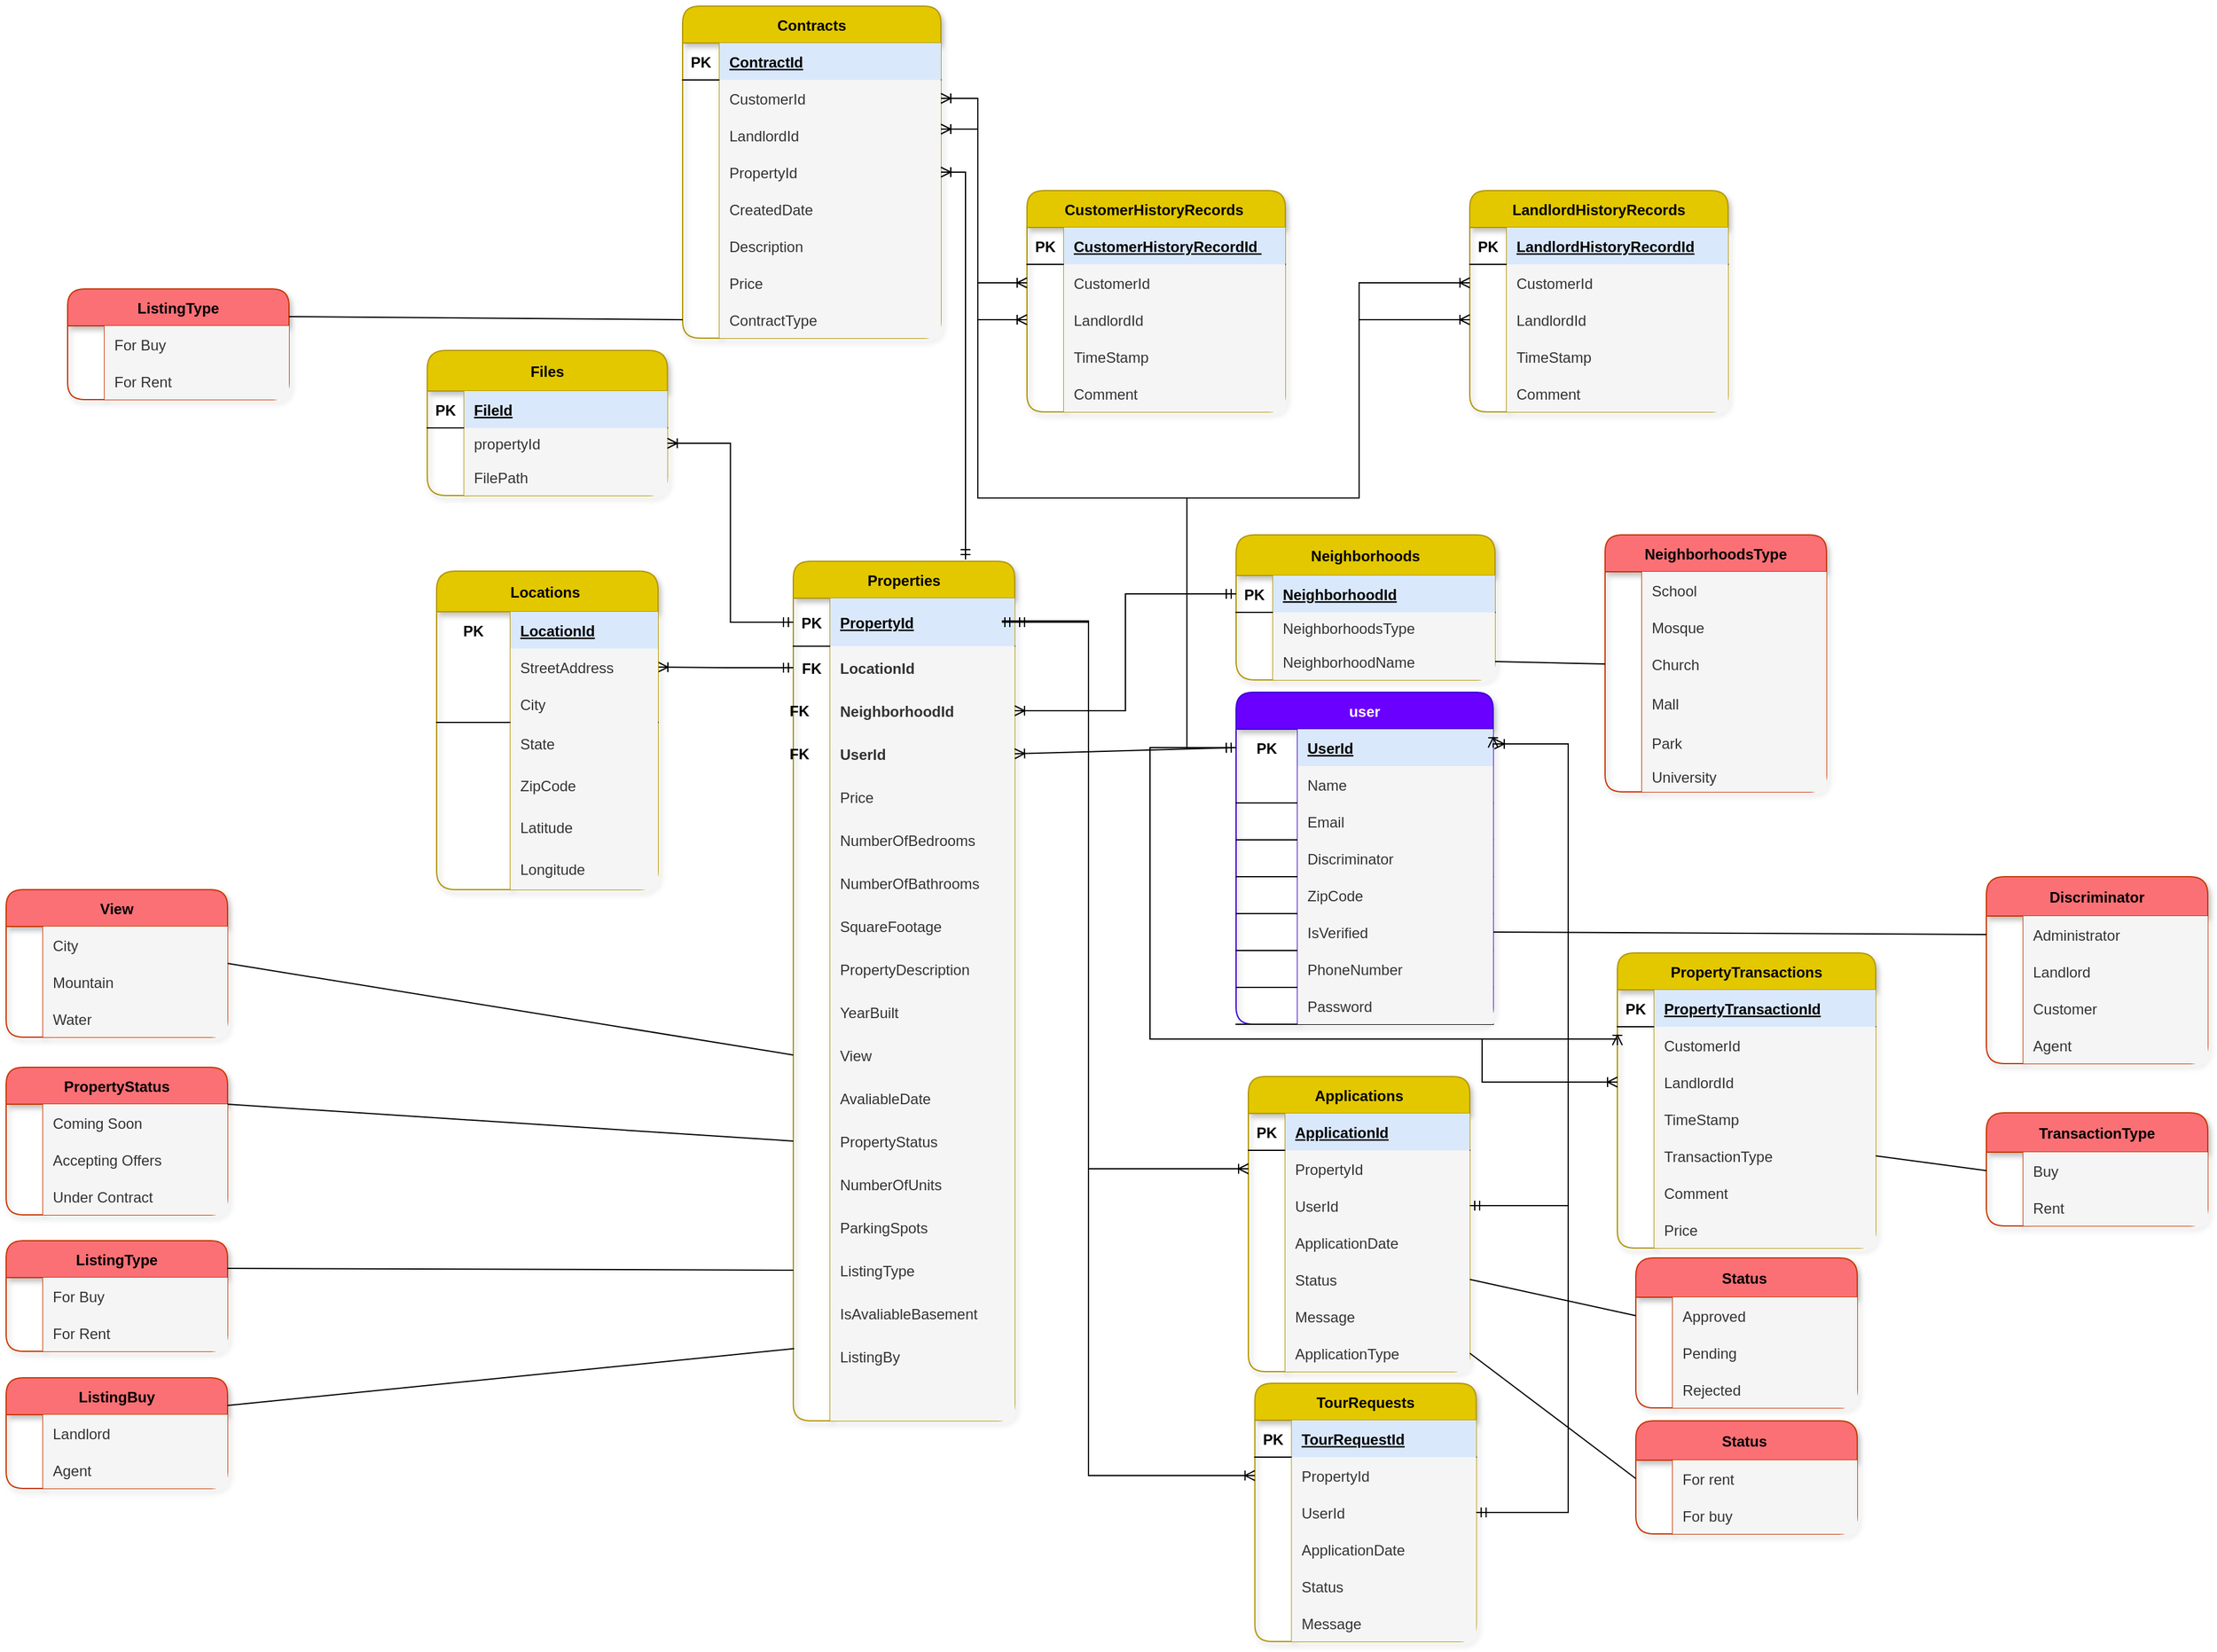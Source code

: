 <mxfile version="20.7.4" type="device"><diagram id="mIgYQs02oczLDVeoliUM" name="Page-1"><mxGraphModel dx="1050" dy="621" grid="1" gridSize="10" guides="1" tooltips="1" connect="1" arrows="1" fold="1" page="1" pageScale="1" pageWidth="4681" pageHeight="3300" math="0" shadow="0"><root><mxCell id="0"/><mxCell id="1" parent="0"/><mxCell id="kyzkunEHKbWktOc7yWS7-1" value="Properties" style="shape=table;startSize=30;container=1;collapsible=1;childLayout=tableLayout;fixedRows=1;rowLines=0;fontStyle=1;align=center;resizeLast=1;fillColor=#e3c800;strokeColor=#B09500;rounded=1;shadow=1;fontColor=#000000;" parent="1" vertex="1"><mxGeometry x="770" y="751.5" width="180" height="699" as="geometry"/></mxCell><mxCell id="kyzkunEHKbWktOc7yWS7-2" value="" style="shape=tableRow;horizontal=0;startSize=0;swimlaneHead=0;swimlaneBody=0;fillColor=none;collapsible=0;dropTarget=0;points=[[0,0.5],[1,0.5]];portConstraint=eastwest;top=0;left=0;right=0;bottom=1;" parent="kyzkunEHKbWktOc7yWS7-1" vertex="1"><mxGeometry y="30" width="180" height="39" as="geometry"/></mxCell><mxCell id="kyzkunEHKbWktOc7yWS7-3" value="PK" style="shape=partialRectangle;connectable=0;fillColor=none;top=0;left=0;bottom=0;right=0;fontStyle=1;overflow=hidden;" parent="kyzkunEHKbWktOc7yWS7-2" vertex="1"><mxGeometry width="30" height="39" as="geometry"><mxRectangle width="30" height="39" as="alternateBounds"/></mxGeometry></mxCell><mxCell id="kyzkunEHKbWktOc7yWS7-4" value="PropertyId" style="shape=partialRectangle;connectable=0;fillColor=#dae8fc;top=0;left=0;bottom=0;right=0;align=left;spacingLeft=6;fontStyle=5;overflow=hidden;strokeColor=#6c8ebf;" parent="kyzkunEHKbWktOc7yWS7-2" vertex="1"><mxGeometry x="30" width="150" height="39" as="geometry"><mxRectangle width="150" height="39" as="alternateBounds"/></mxGeometry></mxCell><mxCell id="kyzkunEHKbWktOc7yWS7-5" style="shape=tableRow;horizontal=0;startSize=0;swimlaneHead=0;swimlaneBody=0;fillColor=none;collapsible=0;dropTarget=0;points=[[0,0.5],[1,0.5]];portConstraint=eastwest;top=0;left=0;right=0;bottom=0;" parent="kyzkunEHKbWktOc7yWS7-1" vertex="1"><mxGeometry y="69" width="180" height="35" as="geometry"/></mxCell><mxCell id="kyzkunEHKbWktOc7yWS7-6" value="FK" style="shape=partialRectangle;connectable=0;fillColor=none;top=0;left=0;bottom=0;right=0;editable=1;overflow=hidden;fontStyle=1" parent="kyzkunEHKbWktOc7yWS7-5" vertex="1"><mxGeometry width="30" height="35" as="geometry"><mxRectangle width="30" height="35" as="alternateBounds"/></mxGeometry></mxCell><mxCell id="kyzkunEHKbWktOc7yWS7-7" value="LocationId" style="shape=partialRectangle;connectable=0;fillColor=#f5f5f5;top=0;left=0;bottom=0;right=0;align=left;spacingLeft=6;overflow=hidden;strokeColor=#666666;fontColor=#333333;fontStyle=1" parent="kyzkunEHKbWktOc7yWS7-5" vertex="1"><mxGeometry x="30" width="150" height="35" as="geometry"><mxRectangle width="150" height="35" as="alternateBounds"/></mxGeometry></mxCell><mxCell id="kyzkunEHKbWktOc7yWS7-8" style="shape=tableRow;horizontal=0;startSize=0;swimlaneHead=0;swimlaneBody=0;fillColor=none;collapsible=0;dropTarget=0;points=[[0,0.5],[1,0.5]];portConstraint=eastwest;top=0;left=0;right=0;bottom=0;" parent="kyzkunEHKbWktOc7yWS7-1" vertex="1"><mxGeometry y="104" width="180" height="35" as="geometry"/></mxCell><mxCell id="kyzkunEHKbWktOc7yWS7-9" style="shape=partialRectangle;connectable=0;fillColor=none;top=0;left=0;bottom=0;right=0;editable=1;overflow=hidden;" parent="kyzkunEHKbWktOc7yWS7-8" vertex="1"><mxGeometry width="30" height="35" as="geometry"><mxRectangle width="30" height="35" as="alternateBounds"/></mxGeometry></mxCell><mxCell id="kyzkunEHKbWktOc7yWS7-10" value="NeighborhoodId" style="shape=partialRectangle;connectable=0;fillColor=#f5f5f5;top=0;left=0;bottom=0;right=0;align=left;spacingLeft=6;overflow=hidden;strokeColor=#666666;fontColor=#333333;fontStyle=1" parent="kyzkunEHKbWktOc7yWS7-8" vertex="1"><mxGeometry x="30" width="150" height="35" as="geometry"><mxRectangle width="150" height="35" as="alternateBounds"/></mxGeometry></mxCell><mxCell id="kyzkunEHKbWktOc7yWS7-11" style="shape=tableRow;horizontal=0;startSize=0;swimlaneHead=0;swimlaneBody=0;fillColor=none;collapsible=0;dropTarget=0;points=[[0,0.5],[1,0.5]];portConstraint=eastwest;top=0;left=0;right=0;bottom=0;" parent="kyzkunEHKbWktOc7yWS7-1" vertex="1"><mxGeometry y="139" width="180" height="35" as="geometry"/></mxCell><mxCell id="kyzkunEHKbWktOc7yWS7-12" style="shape=partialRectangle;connectable=0;fillColor=none;top=0;left=0;bottom=0;right=0;editable=1;overflow=hidden;" parent="kyzkunEHKbWktOc7yWS7-11" vertex="1"><mxGeometry width="30" height="35" as="geometry"><mxRectangle width="30" height="35" as="alternateBounds"/></mxGeometry></mxCell><mxCell id="kyzkunEHKbWktOc7yWS7-13" value="UserId" style="shape=partialRectangle;connectable=0;fillColor=#f5f5f5;top=0;left=0;bottom=0;right=0;align=left;spacingLeft=6;overflow=hidden;strokeColor=#666666;fontColor=#333333;fontStyle=1" parent="kyzkunEHKbWktOc7yWS7-11" vertex="1"><mxGeometry x="30" width="150" height="35" as="geometry"><mxRectangle width="150" height="35" as="alternateBounds"/></mxGeometry></mxCell><mxCell id="kyzkunEHKbWktOc7yWS7-401" style="shape=tableRow;horizontal=0;startSize=0;swimlaneHead=0;swimlaneBody=0;fillColor=none;collapsible=0;dropTarget=0;points=[[0,0.5],[1,0.5]];portConstraint=eastwest;top=0;left=0;right=0;bottom=0;" parent="kyzkunEHKbWktOc7yWS7-1" vertex="1"><mxGeometry y="174" width="180" height="35" as="geometry"/></mxCell><mxCell id="kyzkunEHKbWktOc7yWS7-402" style="shape=partialRectangle;connectable=0;fillColor=none;top=0;left=0;bottom=0;right=0;editable=1;overflow=hidden;" parent="kyzkunEHKbWktOc7yWS7-401" vertex="1"><mxGeometry width="30" height="35" as="geometry"><mxRectangle width="30" height="35" as="alternateBounds"/></mxGeometry></mxCell><mxCell id="kyzkunEHKbWktOc7yWS7-403" value="Price" style="shape=partialRectangle;connectable=0;fillColor=#f5f5f5;top=0;left=0;bottom=0;right=0;align=left;spacingLeft=6;overflow=hidden;strokeColor=#666666;fontColor=#333333;" parent="kyzkunEHKbWktOc7yWS7-401" vertex="1"><mxGeometry x="30" width="150" height="35" as="geometry"><mxRectangle width="150" height="35" as="alternateBounds"/></mxGeometry></mxCell><mxCell id="kyzkunEHKbWktOc7yWS7-398" style="shape=tableRow;horizontal=0;startSize=0;swimlaneHead=0;swimlaneBody=0;fillColor=none;collapsible=0;dropTarget=0;points=[[0,0.5],[1,0.5]];portConstraint=eastwest;top=0;left=0;right=0;bottom=0;" parent="kyzkunEHKbWktOc7yWS7-1" vertex="1"><mxGeometry y="209" width="180" height="35" as="geometry"/></mxCell><mxCell id="kyzkunEHKbWktOc7yWS7-399" style="shape=partialRectangle;connectable=0;fillColor=none;top=0;left=0;bottom=0;right=0;editable=1;overflow=hidden;" parent="kyzkunEHKbWktOc7yWS7-398" vertex="1"><mxGeometry width="30" height="35" as="geometry"><mxRectangle width="30" height="35" as="alternateBounds"/></mxGeometry></mxCell><mxCell id="kyzkunEHKbWktOc7yWS7-400" value="NumberOfBedrooms" style="shape=partialRectangle;connectable=0;fillColor=#f5f5f5;top=0;left=0;bottom=0;right=0;align=left;spacingLeft=6;overflow=hidden;strokeColor=#666666;fontColor=#333333;" parent="kyzkunEHKbWktOc7yWS7-398" vertex="1"><mxGeometry x="30" width="150" height="35" as="geometry"><mxRectangle width="150" height="35" as="alternateBounds"/></mxGeometry></mxCell><mxCell id="kyzkunEHKbWktOc7yWS7-395" style="shape=tableRow;horizontal=0;startSize=0;swimlaneHead=0;swimlaneBody=0;fillColor=none;collapsible=0;dropTarget=0;points=[[0,0.5],[1,0.5]];portConstraint=eastwest;top=0;left=0;right=0;bottom=0;" parent="kyzkunEHKbWktOc7yWS7-1" vertex="1"><mxGeometry y="244" width="180" height="35" as="geometry"/></mxCell><mxCell id="kyzkunEHKbWktOc7yWS7-396" style="shape=partialRectangle;connectable=0;fillColor=none;top=0;left=0;bottom=0;right=0;editable=1;overflow=hidden;" parent="kyzkunEHKbWktOc7yWS7-395" vertex="1"><mxGeometry width="30" height="35" as="geometry"><mxRectangle width="30" height="35" as="alternateBounds"/></mxGeometry></mxCell><mxCell id="kyzkunEHKbWktOc7yWS7-397" value="NumberOfBathrooms" style="shape=partialRectangle;connectable=0;fillColor=#f5f5f5;top=0;left=0;bottom=0;right=0;align=left;spacingLeft=6;overflow=hidden;strokeColor=#666666;fontColor=#333333;" parent="kyzkunEHKbWktOc7yWS7-395" vertex="1"><mxGeometry x="30" width="150" height="35" as="geometry"><mxRectangle width="150" height="35" as="alternateBounds"/></mxGeometry></mxCell><mxCell id="kyzkunEHKbWktOc7yWS7-392" style="shape=tableRow;horizontal=0;startSize=0;swimlaneHead=0;swimlaneBody=0;fillColor=none;collapsible=0;dropTarget=0;points=[[0,0.5],[1,0.5]];portConstraint=eastwest;top=0;left=0;right=0;bottom=0;" parent="kyzkunEHKbWktOc7yWS7-1" vertex="1"><mxGeometry y="279" width="180" height="35" as="geometry"/></mxCell><mxCell id="kyzkunEHKbWktOc7yWS7-393" style="shape=partialRectangle;connectable=0;fillColor=none;top=0;left=0;bottom=0;right=0;editable=1;overflow=hidden;" parent="kyzkunEHKbWktOc7yWS7-392" vertex="1"><mxGeometry width="30" height="35" as="geometry"><mxRectangle width="30" height="35" as="alternateBounds"/></mxGeometry></mxCell><mxCell id="kyzkunEHKbWktOc7yWS7-394" value="SquareFootage" style="shape=partialRectangle;connectable=0;fillColor=#f5f5f5;top=0;left=0;bottom=0;right=0;align=left;spacingLeft=6;overflow=hidden;strokeColor=#666666;fontColor=#333333;" parent="kyzkunEHKbWktOc7yWS7-392" vertex="1"><mxGeometry x="30" width="150" height="35" as="geometry"><mxRectangle width="150" height="35" as="alternateBounds"/></mxGeometry></mxCell><mxCell id="kyzkunEHKbWktOc7yWS7-389" style="shape=tableRow;horizontal=0;startSize=0;swimlaneHead=0;swimlaneBody=0;fillColor=none;collapsible=0;dropTarget=0;points=[[0,0.5],[1,0.5]];portConstraint=eastwest;top=0;left=0;right=0;bottom=0;" parent="kyzkunEHKbWktOc7yWS7-1" vertex="1"><mxGeometry y="314" width="180" height="35" as="geometry"/></mxCell><mxCell id="kyzkunEHKbWktOc7yWS7-390" style="shape=partialRectangle;connectable=0;fillColor=none;top=0;left=0;bottom=0;right=0;editable=1;overflow=hidden;" parent="kyzkunEHKbWktOc7yWS7-389" vertex="1"><mxGeometry width="30" height="35" as="geometry"><mxRectangle width="30" height="35" as="alternateBounds"/></mxGeometry></mxCell><mxCell id="kyzkunEHKbWktOc7yWS7-391" value="PropertyDescription" style="shape=partialRectangle;connectable=0;fillColor=#f5f5f5;top=0;left=0;bottom=0;right=0;align=left;spacingLeft=6;overflow=hidden;strokeColor=#666666;fontColor=#333333;" parent="kyzkunEHKbWktOc7yWS7-389" vertex="1"><mxGeometry x="30" width="150" height="35" as="geometry"><mxRectangle width="150" height="35" as="alternateBounds"/></mxGeometry></mxCell><mxCell id="kyzkunEHKbWktOc7yWS7-386" style="shape=tableRow;horizontal=0;startSize=0;swimlaneHead=0;swimlaneBody=0;fillColor=none;collapsible=0;dropTarget=0;points=[[0,0.5],[1,0.5]];portConstraint=eastwest;top=0;left=0;right=0;bottom=0;" parent="kyzkunEHKbWktOc7yWS7-1" vertex="1"><mxGeometry y="349" width="180" height="35" as="geometry"/></mxCell><mxCell id="kyzkunEHKbWktOc7yWS7-387" style="shape=partialRectangle;connectable=0;fillColor=none;top=0;left=0;bottom=0;right=0;editable=1;overflow=hidden;" parent="kyzkunEHKbWktOc7yWS7-386" vertex="1"><mxGeometry width="30" height="35" as="geometry"><mxRectangle width="30" height="35" as="alternateBounds"/></mxGeometry></mxCell><mxCell id="kyzkunEHKbWktOc7yWS7-388" value="YearBuilt" style="shape=partialRectangle;connectable=0;fillColor=#f5f5f5;top=0;left=0;bottom=0;right=0;align=left;spacingLeft=6;overflow=hidden;strokeColor=#666666;fontColor=#333333;" parent="kyzkunEHKbWktOc7yWS7-386" vertex="1"><mxGeometry x="30" width="150" height="35" as="geometry"><mxRectangle width="150" height="35" as="alternateBounds"/></mxGeometry></mxCell><mxCell id="kyzkunEHKbWktOc7yWS7-383" style="shape=tableRow;horizontal=0;startSize=0;swimlaneHead=0;swimlaneBody=0;fillColor=none;collapsible=0;dropTarget=0;points=[[0,0.5],[1,0.5]];portConstraint=eastwest;top=0;left=0;right=0;bottom=0;" parent="kyzkunEHKbWktOc7yWS7-1" vertex="1"><mxGeometry y="384" width="180" height="35" as="geometry"/></mxCell><mxCell id="kyzkunEHKbWktOc7yWS7-384" style="shape=partialRectangle;connectable=0;fillColor=none;top=0;left=0;bottom=0;right=0;editable=1;overflow=hidden;" parent="kyzkunEHKbWktOc7yWS7-383" vertex="1"><mxGeometry width="30" height="35" as="geometry"><mxRectangle width="30" height="35" as="alternateBounds"/></mxGeometry></mxCell><mxCell id="kyzkunEHKbWktOc7yWS7-385" value="View" style="shape=partialRectangle;connectable=0;fillColor=#f5f5f5;top=0;left=0;bottom=0;right=0;align=left;spacingLeft=6;overflow=hidden;strokeColor=#666666;fontColor=#333333;" parent="kyzkunEHKbWktOc7yWS7-383" vertex="1"><mxGeometry x="30" width="150" height="35" as="geometry"><mxRectangle width="150" height="35" as="alternateBounds"/></mxGeometry></mxCell><mxCell id="kyzkunEHKbWktOc7yWS7-404" style="shape=tableRow;horizontal=0;startSize=0;swimlaneHead=0;swimlaneBody=0;fillColor=none;collapsible=0;dropTarget=0;points=[[0,0.5],[1,0.5]];portConstraint=eastwest;top=0;left=0;right=0;bottom=0;" parent="kyzkunEHKbWktOc7yWS7-1" vertex="1"><mxGeometry y="419" width="180" height="35" as="geometry"/></mxCell><mxCell id="kyzkunEHKbWktOc7yWS7-405" style="shape=partialRectangle;connectable=0;fillColor=none;top=0;left=0;bottom=0;right=0;editable=1;overflow=hidden;" parent="kyzkunEHKbWktOc7yWS7-404" vertex="1"><mxGeometry width="30" height="35" as="geometry"><mxRectangle width="30" height="35" as="alternateBounds"/></mxGeometry></mxCell><mxCell id="kyzkunEHKbWktOc7yWS7-406" value="AvaliableDate" style="shape=partialRectangle;connectable=0;fillColor=#f5f5f5;top=0;left=0;bottom=0;right=0;align=left;spacingLeft=6;overflow=hidden;strokeColor=#666666;fontColor=#333333;" parent="kyzkunEHKbWktOc7yWS7-404" vertex="1"><mxGeometry x="30" width="150" height="35" as="geometry"><mxRectangle width="150" height="35" as="alternateBounds"/></mxGeometry></mxCell><mxCell id="kyzkunEHKbWktOc7yWS7-407" style="shape=tableRow;horizontal=0;startSize=0;swimlaneHead=0;swimlaneBody=0;fillColor=none;collapsible=0;dropTarget=0;points=[[0,0.5],[1,0.5]];portConstraint=eastwest;top=0;left=0;right=0;bottom=0;" parent="kyzkunEHKbWktOc7yWS7-1" vertex="1"><mxGeometry y="454" width="180" height="35" as="geometry"/></mxCell><mxCell id="kyzkunEHKbWktOc7yWS7-408" style="shape=partialRectangle;connectable=0;fillColor=none;top=0;left=0;bottom=0;right=0;editable=1;overflow=hidden;" parent="kyzkunEHKbWktOc7yWS7-407" vertex="1"><mxGeometry width="30" height="35" as="geometry"><mxRectangle width="30" height="35" as="alternateBounds"/></mxGeometry></mxCell><mxCell id="kyzkunEHKbWktOc7yWS7-409" value="PropertyStatus" style="shape=partialRectangle;connectable=0;fillColor=#f5f5f5;top=0;left=0;bottom=0;right=0;align=left;spacingLeft=6;overflow=hidden;strokeColor=#666666;fontColor=#333333;" parent="kyzkunEHKbWktOc7yWS7-407" vertex="1"><mxGeometry x="30" width="150" height="35" as="geometry"><mxRectangle width="150" height="35" as="alternateBounds"/></mxGeometry></mxCell><mxCell id="kyzkunEHKbWktOc7yWS7-410" style="shape=tableRow;horizontal=0;startSize=0;swimlaneHead=0;swimlaneBody=0;fillColor=none;collapsible=0;dropTarget=0;points=[[0,0.5],[1,0.5]];portConstraint=eastwest;top=0;left=0;right=0;bottom=0;" parent="kyzkunEHKbWktOc7yWS7-1" vertex="1"><mxGeometry y="489" width="180" height="35" as="geometry"/></mxCell><mxCell id="kyzkunEHKbWktOc7yWS7-411" style="shape=partialRectangle;connectable=0;fillColor=none;top=0;left=0;bottom=0;right=0;editable=1;overflow=hidden;" parent="kyzkunEHKbWktOc7yWS7-410" vertex="1"><mxGeometry width="30" height="35" as="geometry"><mxRectangle width="30" height="35" as="alternateBounds"/></mxGeometry></mxCell><mxCell id="kyzkunEHKbWktOc7yWS7-412" value="NumberOfUnits" style="shape=partialRectangle;connectable=0;fillColor=#f5f5f5;top=0;left=0;bottom=0;right=0;align=left;spacingLeft=6;overflow=hidden;strokeColor=#666666;fontColor=#333333;" parent="kyzkunEHKbWktOc7yWS7-410" vertex="1"><mxGeometry x="30" width="150" height="35" as="geometry"><mxRectangle width="150" height="35" as="alternateBounds"/></mxGeometry></mxCell><mxCell id="kyzkunEHKbWktOc7yWS7-413" style="shape=tableRow;horizontal=0;startSize=0;swimlaneHead=0;swimlaneBody=0;fillColor=none;collapsible=0;dropTarget=0;points=[[0,0.5],[1,0.5]];portConstraint=eastwest;top=0;left=0;right=0;bottom=0;" parent="kyzkunEHKbWktOc7yWS7-1" vertex="1"><mxGeometry y="524" width="180" height="35" as="geometry"/></mxCell><mxCell id="kyzkunEHKbWktOc7yWS7-414" style="shape=partialRectangle;connectable=0;fillColor=none;top=0;left=0;bottom=0;right=0;editable=1;overflow=hidden;" parent="kyzkunEHKbWktOc7yWS7-413" vertex="1"><mxGeometry width="30" height="35" as="geometry"><mxRectangle width="30" height="35" as="alternateBounds"/></mxGeometry></mxCell><mxCell id="kyzkunEHKbWktOc7yWS7-415" value="ParkingSpots" style="shape=partialRectangle;connectable=0;fillColor=#f5f5f5;top=0;left=0;bottom=0;right=0;align=left;spacingLeft=6;overflow=hidden;strokeColor=#666666;fontColor=#333333;" parent="kyzkunEHKbWktOc7yWS7-413" vertex="1"><mxGeometry x="30" width="150" height="35" as="geometry"><mxRectangle width="150" height="35" as="alternateBounds"/></mxGeometry></mxCell><mxCell id="kyzkunEHKbWktOc7yWS7-422" style="shape=tableRow;horizontal=0;startSize=0;swimlaneHead=0;swimlaneBody=0;fillColor=none;collapsible=0;dropTarget=0;points=[[0,0.5],[1,0.5]];portConstraint=eastwest;top=0;left=0;right=0;bottom=0;" parent="kyzkunEHKbWktOc7yWS7-1" vertex="1"><mxGeometry y="559" width="180" height="35" as="geometry"/></mxCell><mxCell id="kyzkunEHKbWktOc7yWS7-423" style="shape=partialRectangle;connectable=0;fillColor=none;top=0;left=0;bottom=0;right=0;editable=1;overflow=hidden;" parent="kyzkunEHKbWktOc7yWS7-422" vertex="1"><mxGeometry width="30" height="35" as="geometry"><mxRectangle width="30" height="35" as="alternateBounds"/></mxGeometry></mxCell><mxCell id="kyzkunEHKbWktOc7yWS7-424" value="ListingType" style="shape=partialRectangle;connectable=0;fillColor=#f5f5f5;top=0;left=0;bottom=0;right=0;align=left;spacingLeft=6;overflow=hidden;strokeColor=#666666;fontColor=#333333;" parent="kyzkunEHKbWktOc7yWS7-422" vertex="1"><mxGeometry x="30" width="150" height="35" as="geometry"><mxRectangle width="150" height="35" as="alternateBounds"/></mxGeometry></mxCell><mxCell id="kyzkunEHKbWktOc7yWS7-419" style="shape=tableRow;horizontal=0;startSize=0;swimlaneHead=0;swimlaneBody=0;fillColor=none;collapsible=0;dropTarget=0;points=[[0,0.5],[1,0.5]];portConstraint=eastwest;top=0;left=0;right=0;bottom=0;" parent="kyzkunEHKbWktOc7yWS7-1" vertex="1"><mxGeometry y="594" width="180" height="35" as="geometry"/></mxCell><mxCell id="kyzkunEHKbWktOc7yWS7-420" style="shape=partialRectangle;connectable=0;fillColor=none;top=0;left=0;bottom=0;right=0;editable=1;overflow=hidden;" parent="kyzkunEHKbWktOc7yWS7-419" vertex="1"><mxGeometry width="30" height="35" as="geometry"><mxRectangle width="30" height="35" as="alternateBounds"/></mxGeometry></mxCell><mxCell id="kyzkunEHKbWktOc7yWS7-421" value="IsAvaliableBasement" style="shape=partialRectangle;connectable=0;fillColor=#f5f5f5;top=0;left=0;bottom=0;right=0;align=left;spacingLeft=6;overflow=hidden;strokeColor=#666666;fontColor=#333333;" parent="kyzkunEHKbWktOc7yWS7-419" vertex="1"><mxGeometry x="30" width="150" height="35" as="geometry"><mxRectangle width="150" height="35" as="alternateBounds"/></mxGeometry></mxCell><mxCell id="oZzr8eAkGNupgsQl-JiR-1" style="shape=tableRow;horizontal=0;startSize=0;swimlaneHead=0;swimlaneBody=0;fillColor=none;collapsible=0;dropTarget=0;points=[[0,0.5],[1,0.5]];portConstraint=eastwest;top=0;left=0;right=0;bottom=0;" parent="kyzkunEHKbWktOc7yWS7-1" vertex="1"><mxGeometry y="629" width="180" height="35" as="geometry"/></mxCell><mxCell id="oZzr8eAkGNupgsQl-JiR-2" style="shape=partialRectangle;connectable=0;fillColor=none;top=0;left=0;bottom=0;right=0;editable=1;overflow=hidden;" parent="oZzr8eAkGNupgsQl-JiR-1" vertex="1"><mxGeometry width="30" height="35" as="geometry"><mxRectangle width="30" height="35" as="alternateBounds"/></mxGeometry></mxCell><mxCell id="oZzr8eAkGNupgsQl-JiR-3" value="ListingBy" style="shape=partialRectangle;connectable=0;fillColor=#f5f5f5;top=0;left=0;bottom=0;right=0;align=left;spacingLeft=6;overflow=hidden;strokeColor=#666666;fontColor=#333333;" parent="oZzr8eAkGNupgsQl-JiR-1" vertex="1"><mxGeometry x="30" width="150" height="35" as="geometry"><mxRectangle width="150" height="35" as="alternateBounds"/></mxGeometry></mxCell><mxCell id="fOyMAi45gTmmehP40GHr-4" style="shape=tableRow;horizontal=0;startSize=0;swimlaneHead=0;swimlaneBody=0;fillColor=none;collapsible=0;dropTarget=0;points=[[0,0.5],[1,0.5]];portConstraint=eastwest;top=0;left=0;right=0;bottom=0;" parent="kyzkunEHKbWktOc7yWS7-1" vertex="1"><mxGeometry y="664" width="180" height="35" as="geometry"/></mxCell><mxCell id="fOyMAi45gTmmehP40GHr-5" style="shape=partialRectangle;connectable=0;fillColor=none;top=0;left=0;bottom=0;right=0;editable=1;overflow=hidden;" parent="fOyMAi45gTmmehP40GHr-4" vertex="1"><mxGeometry width="30" height="35" as="geometry"><mxRectangle width="30" height="35" as="alternateBounds"/></mxGeometry></mxCell><mxCell id="fOyMAi45gTmmehP40GHr-6" style="shape=partialRectangle;connectable=0;fillColor=#f5f5f5;top=0;left=0;bottom=0;right=0;align=left;spacingLeft=6;overflow=hidden;strokeColor=#666666;fontColor=#333333;" parent="fOyMAi45gTmmehP40GHr-4" vertex="1"><mxGeometry x="30" width="150" height="35" as="geometry"><mxRectangle width="150" height="35" as="alternateBounds"/></mxGeometry></mxCell><mxCell id="kyzkunEHKbWktOc7yWS7-62" value="" style="edgeStyle=orthogonalEdgeStyle;fontSize=12;html=1;endArrow=ERoneToMany;startArrow=ERmandOne;rounded=0;exitX=0;exitY=0.5;exitDx=0;exitDy=0;entryX=1;entryY=0.5;entryDx=0;entryDy=0;elbow=vertical;" parent="1" source="kyzkunEHKbWktOc7yWS7-5" target="kyzkunEHKbWktOc7yWS7-86" edge="1"><mxGeometry width="100" height="100" relative="1" as="geometry"><mxPoint x="760" y="826.5" as="sourcePoint"/><mxPoint x="590" y="1488" as="targetPoint"/></mxGeometry></mxCell><mxCell id="kyzkunEHKbWktOc7yWS7-79" value="" style="shape=tableRow;horizontal=0;startSize=0;swimlaneHead=0;swimlaneBody=0;fillColor=none;collapsible=0;dropTarget=0;points=[[0,0.5],[1,0.5]];portConstraint=eastwest;top=0;left=0;right=0;bottom=0;" parent="1" vertex="1"><mxGeometry x="1030" y="1318" width="210" height="30" as="geometry"/></mxCell><mxCell id="kyzkunEHKbWktOc7yWS7-80" value="" style="shape=partialRectangle;connectable=0;fillColor=none;top=0;left=0;bottom=0;right=0;editable=1;overflow=hidden;" parent="kyzkunEHKbWktOc7yWS7-79" vertex="1"><mxGeometry width="50" height="30" as="geometry"><mxRectangle width="50" height="30" as="alternateBounds"/></mxGeometry></mxCell><mxCell id="kyzkunEHKbWktOc7yWS7-81" value="" style="shape=tableRow;horizontal=0;startSize=0;swimlaneHead=0;swimlaneBody=0;fillColor=none;collapsible=0;dropTarget=0;points=[[0,0.5],[1,0.5]];portConstraint=eastwest;top=0;left=0;right=0;bottom=0;" parent="1" vertex="1"><mxGeometry x="470" y="978" width="180" height="30" as="geometry"/></mxCell><mxCell id="kyzkunEHKbWktOc7yWS7-82" value="Locations " style="shape=table;startSize=33;container=1;collapsible=1;childLayout=tableLayout;fixedRows=1;rowLines=0;fontStyle=1;align=center;resizeLast=1;fillColor=#e3c800;strokeColor=#B09500;rounded=1;shadow=1;fontColor=#000000;" parent="1" vertex="1"><mxGeometry x="480" y="759.5" width="180" height="259" as="geometry"/></mxCell><mxCell id="kyzkunEHKbWktOc7yWS7-83" value="" style="shape=tableRow;horizontal=0;startSize=0;swimlaneHead=0;swimlaneBody=0;fillColor=none;collapsible=0;dropTarget=0;points=[[0,0.5],[1,0.5]];portConstraint=eastwest;top=0;left=0;right=0;bottom=0;" parent="kyzkunEHKbWktOc7yWS7-82" vertex="1"><mxGeometry y="33" width="180" height="30" as="geometry"/></mxCell><mxCell id="kyzkunEHKbWktOc7yWS7-84" value="PK" style="shape=partialRectangle;connectable=0;fillColor=none;top=0;left=0;bottom=0;right=0;editable=1;overflow=hidden;fontStyle=1" parent="kyzkunEHKbWktOc7yWS7-83" vertex="1"><mxGeometry width="60" height="30" as="geometry"><mxRectangle width="60" height="30" as="alternateBounds"/></mxGeometry></mxCell><mxCell id="kyzkunEHKbWktOc7yWS7-85" value="LocationId" style="shape=partialRectangle;connectable=0;fillColor=#dae8fc;top=0;left=0;bottom=0;right=0;align=left;spacingLeft=6;overflow=hidden;strokeColor=#6c8ebf;fontStyle=5" parent="kyzkunEHKbWktOc7yWS7-83" vertex="1"><mxGeometry x="60" width="120" height="30" as="geometry"><mxRectangle width="120" height="30" as="alternateBounds"/></mxGeometry></mxCell><mxCell id="kyzkunEHKbWktOc7yWS7-86" value="" style="shape=tableRow;horizontal=0;startSize=0;swimlaneHead=0;swimlaneBody=0;fillColor=none;collapsible=0;dropTarget=0;points=[[0,0.5],[1,0.5]];portConstraint=eastwest;top=0;left=0;right=0;bottom=0;" parent="kyzkunEHKbWktOc7yWS7-82" vertex="1"><mxGeometry y="63" width="180" height="30" as="geometry"/></mxCell><mxCell id="kyzkunEHKbWktOc7yWS7-87" value="" style="shape=partialRectangle;connectable=0;fillColor=none;top=0;left=0;bottom=0;right=0;fontStyle=1;overflow=hidden;" parent="kyzkunEHKbWktOc7yWS7-86" vertex="1"><mxGeometry width="60" height="30" as="geometry"><mxRectangle width="60" height="30" as="alternateBounds"/></mxGeometry></mxCell><mxCell id="kyzkunEHKbWktOc7yWS7-88" value="StreetAddress" style="shape=partialRectangle;connectable=0;fillColor=#f5f5f5;top=0;left=0;bottom=0;right=0;align=left;spacingLeft=6;fontStyle=0;overflow=hidden;strokeColor=#666666;fontColor=#333333;" parent="kyzkunEHKbWktOc7yWS7-86" vertex="1"><mxGeometry x="60" width="120" height="30" as="geometry"><mxRectangle width="120" height="30" as="alternateBounds"/></mxGeometry></mxCell><mxCell id="kyzkunEHKbWktOc7yWS7-89" value="" style="shape=tableRow;horizontal=0;startSize=0;swimlaneHead=0;swimlaneBody=0;fillColor=none;collapsible=0;dropTarget=0;points=[[0,0.5],[1,0.5]];portConstraint=eastwest;top=0;left=0;right=0;bottom=1;swimlaneLine=1;" parent="kyzkunEHKbWktOc7yWS7-82" vertex="1"><mxGeometry y="93" width="180" height="30" as="geometry"/></mxCell><mxCell id="kyzkunEHKbWktOc7yWS7-90" value="" style="shape=partialRectangle;connectable=0;fillColor=none;top=0;left=0;bottom=0;right=0;fontStyle=1;overflow=hidden;strokeColor=default;" parent="kyzkunEHKbWktOc7yWS7-89" vertex="1"><mxGeometry width="60" height="30" as="geometry"><mxRectangle width="60" height="30" as="alternateBounds"/></mxGeometry></mxCell><mxCell id="kyzkunEHKbWktOc7yWS7-91" value="City" style="shape=partialRectangle;connectable=0;fillColor=#f5f5f5;top=0;left=0;bottom=0;right=0;align=left;spacingLeft=6;fontStyle=0;overflow=hidden;strokeColor=#666666;fontColor=#333333;" parent="kyzkunEHKbWktOc7yWS7-89" vertex="1"><mxGeometry x="60" width="120" height="30" as="geometry"><mxRectangle width="120" height="30" as="alternateBounds"/></mxGeometry></mxCell><mxCell id="kyzkunEHKbWktOc7yWS7-92" value="" style="shape=tableRow;horizontal=0;startSize=0;swimlaneHead=0;swimlaneBody=0;fillColor=none;collapsible=0;dropTarget=0;points=[[0,0.5],[1,0.5]];portConstraint=eastwest;top=0;left=0;right=0;bottom=0;" parent="kyzkunEHKbWktOc7yWS7-82" vertex="1"><mxGeometry y="123" width="180" height="34" as="geometry"/></mxCell><mxCell id="kyzkunEHKbWktOc7yWS7-93" value="" style="shape=partialRectangle;connectable=0;fillColor=none;top=0;left=0;bottom=0;right=0;editable=1;overflow=hidden;" parent="kyzkunEHKbWktOc7yWS7-92" vertex="1"><mxGeometry width="60" height="34" as="geometry"><mxRectangle width="60" height="34" as="alternateBounds"/></mxGeometry></mxCell><mxCell id="kyzkunEHKbWktOc7yWS7-94" value="State" style="shape=partialRectangle;connectable=0;fillColor=#f5f5f5;top=0;left=0;bottom=0;right=0;align=left;spacingLeft=6;overflow=hidden;strokeColor=#666666;fontColor=#333333;" parent="kyzkunEHKbWktOc7yWS7-92" vertex="1"><mxGeometry x="60" width="120" height="34" as="geometry"><mxRectangle width="120" height="34" as="alternateBounds"/></mxGeometry></mxCell><mxCell id="kyzkunEHKbWktOc7yWS7-429" style="shape=tableRow;horizontal=0;startSize=0;swimlaneHead=0;swimlaneBody=0;fillColor=none;collapsible=0;dropTarget=0;points=[[0,0.5],[1,0.5]];portConstraint=eastwest;top=0;left=0;right=0;bottom=0;" parent="kyzkunEHKbWktOc7yWS7-82" vertex="1"><mxGeometry y="157" width="180" height="34" as="geometry"/></mxCell><mxCell id="kyzkunEHKbWktOc7yWS7-430" style="shape=partialRectangle;connectable=0;fillColor=none;top=0;left=0;bottom=0;right=0;editable=1;overflow=hidden;" parent="kyzkunEHKbWktOc7yWS7-429" vertex="1"><mxGeometry width="60" height="34" as="geometry"><mxRectangle width="60" height="34" as="alternateBounds"/></mxGeometry></mxCell><mxCell id="kyzkunEHKbWktOc7yWS7-431" value="ZipCode" style="shape=partialRectangle;connectable=0;fillColor=#f5f5f5;top=0;left=0;bottom=0;right=0;align=left;spacingLeft=6;overflow=hidden;strokeColor=#666666;fontColor=#333333;" parent="kyzkunEHKbWktOc7yWS7-429" vertex="1"><mxGeometry x="60" width="120" height="34" as="geometry"><mxRectangle width="120" height="34" as="alternateBounds"/></mxGeometry></mxCell><mxCell id="kyzkunEHKbWktOc7yWS7-435" style="shape=tableRow;horizontal=0;startSize=0;swimlaneHead=0;swimlaneBody=0;fillColor=none;collapsible=0;dropTarget=0;points=[[0,0.5],[1,0.5]];portConstraint=eastwest;top=0;left=0;right=0;bottom=0;" parent="kyzkunEHKbWktOc7yWS7-82" vertex="1"><mxGeometry y="191" width="180" height="34" as="geometry"/></mxCell><mxCell id="kyzkunEHKbWktOc7yWS7-436" style="shape=partialRectangle;connectable=0;fillColor=none;top=0;left=0;bottom=0;right=0;editable=1;overflow=hidden;" parent="kyzkunEHKbWktOc7yWS7-435" vertex="1"><mxGeometry width="60" height="34" as="geometry"><mxRectangle width="60" height="34" as="alternateBounds"/></mxGeometry></mxCell><mxCell id="kyzkunEHKbWktOc7yWS7-437" value="Latitude " style="shape=partialRectangle;connectable=0;fillColor=#f5f5f5;top=0;left=0;bottom=0;right=0;align=left;spacingLeft=6;overflow=hidden;strokeColor=#666666;fontColor=#333333;" parent="kyzkunEHKbWktOc7yWS7-435" vertex="1"><mxGeometry x="60" width="120" height="34" as="geometry"><mxRectangle width="120" height="34" as="alternateBounds"/></mxGeometry></mxCell><mxCell id="kyzkunEHKbWktOc7yWS7-432" style="shape=tableRow;horizontal=0;startSize=0;swimlaneHead=0;swimlaneBody=0;fillColor=none;collapsible=0;dropTarget=0;points=[[0,0.5],[1,0.5]];portConstraint=eastwest;top=0;left=0;right=0;bottom=0;" parent="kyzkunEHKbWktOc7yWS7-82" vertex="1"><mxGeometry y="225" width="180" height="34" as="geometry"/></mxCell><mxCell id="kyzkunEHKbWktOc7yWS7-433" style="shape=partialRectangle;connectable=0;fillColor=none;top=0;left=0;bottom=0;right=0;editable=1;overflow=hidden;" parent="kyzkunEHKbWktOc7yWS7-432" vertex="1"><mxGeometry width="60" height="34" as="geometry"><mxRectangle width="60" height="34" as="alternateBounds"/></mxGeometry></mxCell><mxCell id="kyzkunEHKbWktOc7yWS7-434" value="Longitude" style="shape=partialRectangle;connectable=0;fillColor=#f5f5f5;top=0;left=0;bottom=0;right=0;align=left;spacingLeft=6;overflow=hidden;strokeColor=#666666;fontColor=#333333;" parent="kyzkunEHKbWktOc7yWS7-432" vertex="1"><mxGeometry x="60" width="120" height="34" as="geometry"><mxRectangle width="120" height="34" as="alternateBounds"/></mxGeometry></mxCell><mxCell id="kyzkunEHKbWktOc7yWS7-163" value="View" style="shape=table;startSize=30;container=1;collapsible=1;childLayout=tableLayout;fixedRows=1;rowLines=0;fontStyle=1;align=center;resizeLast=1;fillColor=#FA7075;strokeColor=#C73500;rounded=1;shadow=1;fontColor=#000000;" parent="1" vertex="1"><mxGeometry x="130" y="1018.5" width="180" height="120" as="geometry"/></mxCell><mxCell id="kyzkunEHKbWktOc7yWS7-164" value="" style="shape=tableRow;horizontal=0;startSize=0;swimlaneHead=0;swimlaneBody=0;fillColor=none;collapsible=0;dropTarget=0;points=[[0,0.5],[1,0.5]];portConstraint=eastwest;top=0;left=0;right=0;bottom=0;" parent="kyzkunEHKbWktOc7yWS7-163" vertex="1"><mxGeometry y="30" width="180" height="30" as="geometry"/></mxCell><mxCell id="kyzkunEHKbWktOc7yWS7-165" value="" style="shape=partialRectangle;connectable=0;fillColor=none;top=0;left=0;bottom=0;right=0;editable=1;overflow=hidden;" parent="kyzkunEHKbWktOc7yWS7-164" vertex="1"><mxGeometry width="30" height="30" as="geometry"><mxRectangle width="30" height="30" as="alternateBounds"/></mxGeometry></mxCell><mxCell id="kyzkunEHKbWktOc7yWS7-166" value="City" style="shape=partialRectangle;connectable=0;fillColor=#f5f5f5;top=0;left=0;bottom=0;right=0;align=left;spacingLeft=6;overflow=hidden;strokeColor=#666666;fontColor=#333333;" parent="kyzkunEHKbWktOc7yWS7-164" vertex="1"><mxGeometry x="30" width="150" height="30" as="geometry"><mxRectangle width="150" height="30" as="alternateBounds"/></mxGeometry></mxCell><mxCell id="kyzkunEHKbWktOc7yWS7-167" value="" style="shape=tableRow;horizontal=0;startSize=0;swimlaneHead=0;swimlaneBody=0;fillColor=none;collapsible=0;dropTarget=0;points=[[0,0.5],[1,0.5]];portConstraint=eastwest;top=0;left=0;right=0;bottom=0;" parent="kyzkunEHKbWktOc7yWS7-163" vertex="1"><mxGeometry y="60" width="180" height="30" as="geometry"/></mxCell><mxCell id="kyzkunEHKbWktOc7yWS7-168" value="" style="shape=partialRectangle;connectable=0;fillColor=none;top=0;left=0;bottom=0;right=0;editable=1;overflow=hidden;" parent="kyzkunEHKbWktOc7yWS7-167" vertex="1"><mxGeometry width="30" height="30" as="geometry"><mxRectangle width="30" height="30" as="alternateBounds"/></mxGeometry></mxCell><mxCell id="kyzkunEHKbWktOc7yWS7-169" value="Mountain " style="shape=partialRectangle;connectable=0;fillColor=#f5f5f5;top=0;left=0;bottom=0;right=0;align=left;spacingLeft=6;overflow=hidden;strokeColor=#666666;fontColor=#333333;" parent="kyzkunEHKbWktOc7yWS7-167" vertex="1"><mxGeometry x="30" width="150" height="30" as="geometry"><mxRectangle width="150" height="30" as="alternateBounds"/></mxGeometry></mxCell><mxCell id="kyzkunEHKbWktOc7yWS7-170" style="shape=tableRow;horizontal=0;startSize=0;swimlaneHead=0;swimlaneBody=0;fillColor=none;collapsible=0;dropTarget=0;points=[[0,0.5],[1,0.5]];portConstraint=eastwest;top=0;left=0;right=0;bottom=0;" parent="kyzkunEHKbWktOc7yWS7-163" vertex="1"><mxGeometry y="90" width="180" height="30" as="geometry"/></mxCell><mxCell id="kyzkunEHKbWktOc7yWS7-171" style="shape=partialRectangle;connectable=0;fillColor=none;top=0;left=0;bottom=0;right=0;editable=1;overflow=hidden;" parent="kyzkunEHKbWktOc7yWS7-170" vertex="1"><mxGeometry width="30" height="30" as="geometry"><mxRectangle width="30" height="30" as="alternateBounds"/></mxGeometry></mxCell><mxCell id="kyzkunEHKbWktOc7yWS7-172" value="Water" style="shape=partialRectangle;connectable=0;fillColor=#f5f5f5;top=0;left=0;bottom=0;right=0;align=left;spacingLeft=6;overflow=hidden;strokeColor=#666666;fontColor=#333333;" parent="kyzkunEHKbWktOc7yWS7-170" vertex="1"><mxGeometry x="30" width="150" height="30" as="geometry"><mxRectangle width="150" height="30" as="alternateBounds"/></mxGeometry></mxCell><mxCell id="kyzkunEHKbWktOc7yWS7-174" value="" style="endArrow=none;html=1;rounded=0;entryX=0;entryY=0.5;entryDx=0;entryDy=0;exitX=1;exitY=0.5;exitDx=0;exitDy=0;" parent="1" source="kyzkunEHKbWktOc7yWS7-163" target="kyzkunEHKbWktOc7yWS7-383" edge="1"><mxGeometry width="50" height="50" relative="1" as="geometry"><mxPoint x="572" y="992" as="sourcePoint"/><mxPoint x="760" y="826.5" as="targetPoint"/></mxGeometry></mxCell><mxCell id="kyzkunEHKbWktOc7yWS7-222" value="Neighborhoods" style="shape=table;startSize=33;container=1;collapsible=1;childLayout=tableLayout;fixedRows=1;rowLines=0;fontStyle=1;align=center;resizeLast=1;fillColor=#e3c800;strokeColor=#B09500;rounded=1;shadow=1;fontColor=#000000;" parent="1" vertex="1"><mxGeometry x="1130" y="730" width="210.5" height="118" as="geometry"/></mxCell><mxCell id="kyzkunEHKbWktOc7yWS7-223" value="" style="shape=tableRow;horizontal=0;startSize=0;swimlaneHead=0;swimlaneBody=0;fillColor=none;collapsible=0;dropTarget=0;points=[[0,0.5],[1,0.5]];portConstraint=eastwest;top=0;left=0;right=0;bottom=1;" parent="kyzkunEHKbWktOc7yWS7-222" vertex="1"><mxGeometry y="33" width="210.5" height="30" as="geometry"/></mxCell><mxCell id="kyzkunEHKbWktOc7yWS7-224" value="PK" style="shape=partialRectangle;connectable=0;fillColor=none;top=0;left=0;bottom=0;right=0;fontStyle=1;overflow=hidden;" parent="kyzkunEHKbWktOc7yWS7-223" vertex="1"><mxGeometry width="30" height="30" as="geometry"><mxRectangle width="30" height="30" as="alternateBounds"/></mxGeometry></mxCell><mxCell id="kyzkunEHKbWktOc7yWS7-225" value="NeighborhoodId" style="shape=partialRectangle;connectable=0;fillColor=#dae8fc;top=0;left=0;bottom=0;right=0;align=left;spacingLeft=6;fontStyle=5;overflow=hidden;strokeColor=#6c8ebf;" parent="kyzkunEHKbWktOc7yWS7-223" vertex="1"><mxGeometry x="30" width="180.5" height="30" as="geometry"><mxRectangle width="180.5" height="30" as="alternateBounds"/></mxGeometry></mxCell><mxCell id="kyzkunEHKbWktOc7yWS7-226" value="" style="shape=tableRow;horizontal=0;startSize=0;swimlaneHead=0;swimlaneBody=0;fillColor=none;collapsible=0;dropTarget=0;points=[[0,0.5],[1,0.5]];portConstraint=eastwest;top=0;left=0;right=0;bottom=0;" parent="kyzkunEHKbWktOc7yWS7-222" vertex="1"><mxGeometry y="63" width="210.5" height="25" as="geometry"/></mxCell><mxCell id="kyzkunEHKbWktOc7yWS7-227" value="" style="shape=partialRectangle;connectable=0;fillColor=none;top=0;left=0;bottom=0;right=0;editable=1;overflow=hidden;" parent="kyzkunEHKbWktOc7yWS7-226" vertex="1"><mxGeometry width="30" height="25" as="geometry"><mxRectangle width="30" height="25" as="alternateBounds"/></mxGeometry></mxCell><mxCell id="kyzkunEHKbWktOc7yWS7-228" value="NeighborhoodsType" style="shape=partialRectangle;connectable=0;fillColor=#f5f5f5;top=0;left=0;bottom=0;right=0;align=left;spacingLeft=6;overflow=hidden;strokeColor=#666666;fontColor=#333333;" parent="kyzkunEHKbWktOc7yWS7-226" vertex="1"><mxGeometry x="30" width="180.5" height="25" as="geometry"><mxRectangle width="180.5" height="25" as="alternateBounds"/></mxGeometry></mxCell><mxCell id="kyzkunEHKbWktOc7yWS7-229" value="" style="shape=tableRow;horizontal=0;startSize=0;swimlaneHead=0;swimlaneBody=0;fillColor=none;collapsible=0;dropTarget=0;points=[[0,0.5],[1,0.5]];portConstraint=eastwest;top=0;left=0;right=0;bottom=0;" parent="kyzkunEHKbWktOc7yWS7-222" vertex="1"><mxGeometry y="88" width="210.5" height="30" as="geometry"/></mxCell><mxCell id="kyzkunEHKbWktOc7yWS7-230" value="" style="shape=partialRectangle;connectable=0;fillColor=none;top=0;left=0;bottom=0;right=0;editable=1;overflow=hidden;" parent="kyzkunEHKbWktOc7yWS7-229" vertex="1"><mxGeometry width="30" height="30" as="geometry"><mxRectangle width="30" height="30" as="alternateBounds"/></mxGeometry></mxCell><mxCell id="kyzkunEHKbWktOc7yWS7-231" value="NeighborhoodName" style="shape=partialRectangle;connectable=0;fillColor=#f5f5f5;top=0;left=0;bottom=0;right=0;align=left;spacingLeft=6;overflow=hidden;strokeColor=#666666;fontColor=#333333;" parent="kyzkunEHKbWktOc7yWS7-229" vertex="1"><mxGeometry x="30" width="180.5" height="30" as="geometry"><mxRectangle width="180.5" height="30" as="alternateBounds"/></mxGeometry></mxCell><mxCell id="kyzkunEHKbWktOc7yWS7-233" value="NeighborhoodsType" style="shape=table;startSize=30;container=1;collapsible=1;childLayout=tableLayout;fixedRows=1;rowLines=0;fontStyle=1;align=center;resizeLast=1;fillColor=#FA7075;strokeColor=#C73500;rounded=1;shadow=1;fontColor=#000000;" parent="1" vertex="1"><mxGeometry x="1430" y="730" width="180" height="209" as="geometry"/></mxCell><mxCell id="kyzkunEHKbWktOc7yWS7-234" value="" style="shape=tableRow;horizontal=0;startSize=0;swimlaneHead=0;swimlaneBody=0;fillColor=none;collapsible=0;dropTarget=0;points=[[0,0.5],[1,0.5]];portConstraint=eastwest;top=0;left=0;right=0;bottom=0;" parent="kyzkunEHKbWktOc7yWS7-233" vertex="1"><mxGeometry y="30" width="180" height="30" as="geometry"/></mxCell><mxCell id="kyzkunEHKbWktOc7yWS7-235" value="" style="shape=partialRectangle;connectable=0;fillColor=none;top=0;left=0;bottom=0;right=0;editable=1;overflow=hidden;" parent="kyzkunEHKbWktOc7yWS7-234" vertex="1"><mxGeometry width="30" height="30" as="geometry"><mxRectangle width="30" height="30" as="alternateBounds"/></mxGeometry></mxCell><mxCell id="kyzkunEHKbWktOc7yWS7-236" value="School " style="shape=partialRectangle;connectable=0;fillColor=#f5f5f5;top=0;left=0;bottom=0;right=0;align=left;spacingLeft=6;overflow=hidden;strokeColor=#666666;fontColor=#333333;" parent="kyzkunEHKbWktOc7yWS7-234" vertex="1"><mxGeometry x="30" width="150" height="30" as="geometry"><mxRectangle width="150" height="30" as="alternateBounds"/></mxGeometry></mxCell><mxCell id="kyzkunEHKbWktOc7yWS7-237" value="" style="shape=tableRow;horizontal=0;startSize=0;swimlaneHead=0;swimlaneBody=0;fillColor=none;collapsible=0;dropTarget=0;points=[[0,0.5],[1,0.5]];portConstraint=eastwest;top=0;left=0;right=0;bottom=0;" parent="kyzkunEHKbWktOc7yWS7-233" vertex="1"><mxGeometry y="60" width="180" height="30" as="geometry"/></mxCell><mxCell id="kyzkunEHKbWktOc7yWS7-238" value="" style="shape=partialRectangle;connectable=0;fillColor=none;top=0;left=0;bottom=0;right=0;editable=1;overflow=hidden;" parent="kyzkunEHKbWktOc7yWS7-237" vertex="1"><mxGeometry width="30" height="30" as="geometry"><mxRectangle width="30" height="30" as="alternateBounds"/></mxGeometry></mxCell><mxCell id="kyzkunEHKbWktOc7yWS7-239" value="Mosque " style="shape=partialRectangle;connectable=0;fillColor=#f5f5f5;top=0;left=0;bottom=0;right=0;align=left;spacingLeft=6;overflow=hidden;strokeColor=#666666;fontColor=#333333;" parent="kyzkunEHKbWktOc7yWS7-237" vertex="1"><mxGeometry x="30" width="150" height="30" as="geometry"><mxRectangle width="150" height="30" as="alternateBounds"/></mxGeometry></mxCell><mxCell id="kyzkunEHKbWktOc7yWS7-240" value="" style="shape=tableRow;horizontal=0;startSize=0;swimlaneHead=0;swimlaneBody=0;fillColor=none;collapsible=0;dropTarget=0;points=[[0,0.5],[1,0.5]];portConstraint=eastwest;top=0;left=0;right=0;bottom=0;" parent="kyzkunEHKbWktOc7yWS7-233" vertex="1"><mxGeometry y="90" width="180" height="30" as="geometry"/></mxCell><mxCell id="kyzkunEHKbWktOc7yWS7-241" value="" style="shape=partialRectangle;connectable=0;fillColor=none;top=0;left=0;bottom=0;right=0;editable=1;overflow=hidden;" parent="kyzkunEHKbWktOc7yWS7-240" vertex="1"><mxGeometry width="30" height="30" as="geometry"><mxRectangle width="30" height="30" as="alternateBounds"/></mxGeometry></mxCell><mxCell id="kyzkunEHKbWktOc7yWS7-242" value="Church" style="shape=partialRectangle;connectable=0;fillColor=#f5f5f5;top=0;left=0;bottom=0;right=0;align=left;spacingLeft=6;overflow=hidden;strokeColor=#666666;fontColor=#333333;" parent="kyzkunEHKbWktOc7yWS7-240" vertex="1"><mxGeometry x="30" width="150" height="30" as="geometry"><mxRectangle width="150" height="30" as="alternateBounds"/></mxGeometry></mxCell><mxCell id="kyzkunEHKbWktOc7yWS7-243" style="shape=tableRow;horizontal=0;startSize=0;swimlaneHead=0;swimlaneBody=0;fillColor=none;collapsible=0;dropTarget=0;points=[[0,0.5],[1,0.5]];portConstraint=eastwest;top=0;left=0;right=0;bottom=0;" parent="kyzkunEHKbWktOc7yWS7-233" vertex="1"><mxGeometry y="120" width="180" height="34" as="geometry"/></mxCell><mxCell id="kyzkunEHKbWktOc7yWS7-244" style="shape=partialRectangle;connectable=0;fillColor=none;top=0;left=0;bottom=0;right=0;editable=1;overflow=hidden;" parent="kyzkunEHKbWktOc7yWS7-243" vertex="1"><mxGeometry width="30" height="34" as="geometry"><mxRectangle width="30" height="34" as="alternateBounds"/></mxGeometry></mxCell><mxCell id="kyzkunEHKbWktOc7yWS7-245" value="Mall" style="shape=partialRectangle;connectable=0;fillColor=#f5f5f5;top=0;left=0;bottom=0;right=0;align=left;spacingLeft=6;overflow=hidden;strokeColor=#666666;fontColor=#333333;" parent="kyzkunEHKbWktOc7yWS7-243" vertex="1"><mxGeometry x="30" width="150" height="34" as="geometry"><mxRectangle width="150" height="34" as="alternateBounds"/></mxGeometry></mxCell><mxCell id="kyzkunEHKbWktOc7yWS7-246" style="shape=tableRow;horizontal=0;startSize=0;swimlaneHead=0;swimlaneBody=0;fillColor=none;collapsible=0;dropTarget=0;points=[[0,0.5],[1,0.5]];portConstraint=eastwest;top=0;left=0;right=0;bottom=0;" parent="kyzkunEHKbWktOc7yWS7-233" vertex="1"><mxGeometry y="154" width="180" height="30" as="geometry"/></mxCell><mxCell id="kyzkunEHKbWktOc7yWS7-247" style="shape=partialRectangle;connectable=0;fillColor=none;top=0;left=0;bottom=0;right=0;editable=1;overflow=hidden;" parent="kyzkunEHKbWktOc7yWS7-246" vertex="1"><mxGeometry width="30" height="30" as="geometry"><mxRectangle width="30" height="30" as="alternateBounds"/></mxGeometry></mxCell><mxCell id="kyzkunEHKbWktOc7yWS7-248" value="Park " style="shape=partialRectangle;connectable=0;fillColor=#f5f5f5;top=0;left=0;bottom=0;right=0;align=left;spacingLeft=6;overflow=hidden;strokeColor=#666666;fontColor=#333333;" parent="kyzkunEHKbWktOc7yWS7-246" vertex="1"><mxGeometry x="30" width="150" height="30" as="geometry"><mxRectangle width="150" height="30" as="alternateBounds"/></mxGeometry></mxCell><mxCell id="kyzkunEHKbWktOc7yWS7-249" style="shape=tableRow;horizontal=0;startSize=0;swimlaneHead=0;swimlaneBody=0;fillColor=none;collapsible=0;dropTarget=0;points=[[0,0.5],[1,0.5]];portConstraint=eastwest;top=0;left=0;right=0;bottom=0;" parent="kyzkunEHKbWktOc7yWS7-233" vertex="1"><mxGeometry y="184" width="180" height="25" as="geometry"/></mxCell><mxCell id="kyzkunEHKbWktOc7yWS7-250" style="shape=partialRectangle;connectable=0;fillColor=none;top=0;left=0;bottom=0;right=0;editable=1;overflow=hidden;" parent="kyzkunEHKbWktOc7yWS7-249" vertex="1"><mxGeometry width="30" height="25" as="geometry"><mxRectangle width="30" height="25" as="alternateBounds"/></mxGeometry></mxCell><mxCell id="kyzkunEHKbWktOc7yWS7-251" value="University " style="shape=partialRectangle;connectable=0;fillColor=#f5f5f5;top=0;left=0;bottom=0;right=0;align=left;spacingLeft=6;overflow=hidden;strokeColor=#666666;fontColor=#333333;" parent="kyzkunEHKbWktOc7yWS7-249" vertex="1"><mxGeometry x="30" width="150" height="25" as="geometry"><mxRectangle width="150" height="25" as="alternateBounds"/></mxGeometry></mxCell><mxCell id="kyzkunEHKbWktOc7yWS7-276" value="" style="endArrow=none;html=1;rounded=0;exitX=1;exitY=0.5;exitDx=0;exitDy=0;entryX=0;entryY=0.5;entryDx=0;entryDy=0;" parent="1" source="kyzkunEHKbWktOc7yWS7-229" target="kyzkunEHKbWktOc7yWS7-240" edge="1"><mxGeometry width="50" height="50" relative="1" as="geometry"><mxPoint x="1089" y="1100" as="sourcePoint"/><mxPoint x="1139" y="1050" as="targetPoint"/></mxGeometry></mxCell><mxCell id="kyzkunEHKbWktOc7yWS7-278" value="user" style="shape=table;startSize=30;container=1;collapsible=1;childLayout=tableLayout;fixedRows=1;rowLines=0;fontStyle=1;align=center;resizeLast=1;fillColor=#6a00ff;strokeColor=#3700CC;fontColor=#ffffff;rounded=1;shadow=1;" parent="1" vertex="1"><mxGeometry x="1130" y="858" width="209" height="270" as="geometry"/></mxCell><mxCell id="kyzkunEHKbWktOc7yWS7-279" value="" style="shape=tableRow;horizontal=0;startSize=0;swimlaneHead=0;swimlaneBody=0;fillColor=none;collapsible=0;dropTarget=0;points=[[0,0.5],[1,0.5]];portConstraint=eastwest;top=0;left=0;right=0;bottom=0;" parent="kyzkunEHKbWktOc7yWS7-278" vertex="1"><mxGeometry y="30" width="209" height="30" as="geometry"/></mxCell><mxCell id="kyzkunEHKbWktOc7yWS7-280" value="PK" style="shape=partialRectangle;connectable=0;fillColor=none;top=0;left=0;bottom=0;right=0;editable=1;overflow=hidden;fontStyle=1" parent="kyzkunEHKbWktOc7yWS7-279" vertex="1"><mxGeometry width="50" height="30" as="geometry"><mxRectangle width="50" height="30" as="alternateBounds"/></mxGeometry></mxCell><mxCell id="kyzkunEHKbWktOc7yWS7-281" value="UserId" style="shape=partialRectangle;connectable=0;fillColor=#dae8fc;top=0;left=0;bottom=0;right=0;align=left;spacingLeft=6;overflow=hidden;strokeColor=#6c8ebf;fontStyle=5" parent="kyzkunEHKbWktOc7yWS7-279" vertex="1"><mxGeometry x="50" width="159" height="30" as="geometry"><mxRectangle width="159" height="30" as="alternateBounds"/></mxGeometry></mxCell><mxCell id="kyzkunEHKbWktOc7yWS7-282" style="shape=tableRow;horizontal=0;startSize=0;swimlaneHead=0;swimlaneBody=0;fillColor=none;collapsible=0;dropTarget=0;points=[[0,0.5],[1,0.5]];portConstraint=eastwest;top=0;left=0;right=0;bottom=1;" parent="kyzkunEHKbWktOc7yWS7-278" vertex="1"><mxGeometry y="60" width="209" height="30" as="geometry"/></mxCell><mxCell id="kyzkunEHKbWktOc7yWS7-283" style="shape=partialRectangle;connectable=0;fillColor=none;top=0;left=0;bottom=0;right=0;fontStyle=1;overflow=hidden;" parent="kyzkunEHKbWktOc7yWS7-282" vertex="1"><mxGeometry width="50" height="30" as="geometry"><mxRectangle width="50" height="30" as="alternateBounds"/></mxGeometry></mxCell><mxCell id="kyzkunEHKbWktOc7yWS7-284" value="Name" style="shape=partialRectangle;connectable=0;fillColor=#f5f5f5;top=0;left=0;bottom=0;right=0;align=left;spacingLeft=6;fontStyle=0;overflow=hidden;strokeColor=#666666;fontColor=#333333;" parent="kyzkunEHKbWktOc7yWS7-282" vertex="1"><mxGeometry x="50" width="159" height="30" as="geometry"><mxRectangle width="159" height="30" as="alternateBounds"/></mxGeometry></mxCell><mxCell id="kyzkunEHKbWktOc7yWS7-285" style="shape=tableRow;horizontal=0;startSize=0;swimlaneHead=0;swimlaneBody=0;fillColor=none;collapsible=0;dropTarget=0;points=[[0,0.5],[1,0.5]];portConstraint=eastwest;top=0;left=0;right=0;bottom=1;" parent="kyzkunEHKbWktOc7yWS7-278" vertex="1"><mxGeometry y="90" width="209" height="30" as="geometry"/></mxCell><mxCell id="kyzkunEHKbWktOc7yWS7-286" style="shape=partialRectangle;connectable=0;fillColor=none;top=0;left=0;bottom=0;right=0;fontStyle=1;overflow=hidden;" parent="kyzkunEHKbWktOc7yWS7-285" vertex="1"><mxGeometry width="50" height="30" as="geometry"><mxRectangle width="50" height="30" as="alternateBounds"/></mxGeometry></mxCell><mxCell id="kyzkunEHKbWktOc7yWS7-287" value="Email" style="shape=partialRectangle;connectable=0;fillColor=#f5f5f5;top=0;left=0;bottom=0;right=0;align=left;spacingLeft=6;fontStyle=0;overflow=hidden;strokeColor=#666666;fontColor=#333333;" parent="kyzkunEHKbWktOc7yWS7-285" vertex="1"><mxGeometry x="50" width="159" height="30" as="geometry"><mxRectangle width="159" height="30" as="alternateBounds"/></mxGeometry></mxCell><mxCell id="kyzkunEHKbWktOc7yWS7-288" style="shape=tableRow;horizontal=0;startSize=0;swimlaneHead=0;swimlaneBody=0;fillColor=none;collapsible=0;dropTarget=0;points=[[0,0.5],[1,0.5]];portConstraint=eastwest;top=0;left=0;right=0;bottom=1;" parent="kyzkunEHKbWktOc7yWS7-278" vertex="1"><mxGeometry y="120" width="209" height="30" as="geometry"/></mxCell><mxCell id="kyzkunEHKbWktOc7yWS7-289" style="shape=partialRectangle;connectable=0;fillColor=none;top=0;left=0;bottom=0;right=0;fontStyle=1;overflow=hidden;" parent="kyzkunEHKbWktOc7yWS7-288" vertex="1"><mxGeometry width="50" height="30" as="geometry"><mxRectangle width="50" height="30" as="alternateBounds"/></mxGeometry></mxCell><mxCell id="kyzkunEHKbWktOc7yWS7-290" value="Discriminator" style="shape=partialRectangle;connectable=0;fillColor=#f5f5f5;top=0;left=0;bottom=0;right=0;align=left;spacingLeft=6;fontStyle=0;overflow=hidden;strokeColor=#666666;fontColor=#333333;" parent="kyzkunEHKbWktOc7yWS7-288" vertex="1"><mxGeometry x="50" width="159" height="30" as="geometry"><mxRectangle width="159" height="30" as="alternateBounds"/></mxGeometry></mxCell><mxCell id="kyzkunEHKbWktOc7yWS7-291" style="shape=tableRow;horizontal=0;startSize=0;swimlaneHead=0;swimlaneBody=0;fillColor=none;collapsible=0;dropTarget=0;points=[[0,0.5],[1,0.5]];portConstraint=eastwest;top=0;left=0;right=0;bottom=1;" parent="kyzkunEHKbWktOc7yWS7-278" vertex="1"><mxGeometry y="150" width="209" height="30" as="geometry"/></mxCell><mxCell id="kyzkunEHKbWktOc7yWS7-292" style="shape=partialRectangle;connectable=0;fillColor=none;top=0;left=0;bottom=0;right=0;fontStyle=1;overflow=hidden;" parent="kyzkunEHKbWktOc7yWS7-291" vertex="1"><mxGeometry width="50" height="30" as="geometry"><mxRectangle width="50" height="30" as="alternateBounds"/></mxGeometry></mxCell><mxCell id="kyzkunEHKbWktOc7yWS7-293" value="ZipCode" style="shape=partialRectangle;connectable=0;fillColor=#f5f5f5;top=0;left=0;bottom=0;right=0;align=left;spacingLeft=6;fontStyle=0;overflow=hidden;strokeColor=#666666;fontColor=#333333;" parent="kyzkunEHKbWktOc7yWS7-291" vertex="1"><mxGeometry x="50" width="159" height="30" as="geometry"><mxRectangle width="159" height="30" as="alternateBounds"/></mxGeometry></mxCell><mxCell id="kyzkunEHKbWktOc7yWS7-294" style="shape=tableRow;horizontal=0;startSize=0;swimlaneHead=0;swimlaneBody=0;fillColor=none;collapsible=0;dropTarget=0;points=[[0,0.5],[1,0.5]];portConstraint=eastwest;top=0;left=0;right=0;bottom=1;" parent="kyzkunEHKbWktOc7yWS7-278" vertex="1"><mxGeometry y="180" width="209" height="30" as="geometry"/></mxCell><mxCell id="kyzkunEHKbWktOc7yWS7-295" style="shape=partialRectangle;connectable=0;fillColor=none;top=0;left=0;bottom=0;right=0;fontStyle=1;overflow=hidden;" parent="kyzkunEHKbWktOc7yWS7-294" vertex="1"><mxGeometry width="50" height="30" as="geometry"><mxRectangle width="50" height="30" as="alternateBounds"/></mxGeometry></mxCell><mxCell id="kyzkunEHKbWktOc7yWS7-296" value="IsVerified" style="shape=partialRectangle;connectable=0;fillColor=#f5f5f5;top=0;left=0;bottom=0;right=0;align=left;spacingLeft=6;fontStyle=0;overflow=hidden;strokeColor=#666666;fontColor=#333333;" parent="kyzkunEHKbWktOc7yWS7-294" vertex="1"><mxGeometry x="50" width="159" height="30" as="geometry"><mxRectangle width="159" height="30" as="alternateBounds"/></mxGeometry></mxCell><mxCell id="kyzkunEHKbWktOc7yWS7-297" style="shape=tableRow;horizontal=0;startSize=0;swimlaneHead=0;swimlaneBody=0;fillColor=none;collapsible=0;dropTarget=0;points=[[0,0.5],[1,0.5]];portConstraint=eastwest;top=0;left=0;right=0;bottom=1;" parent="kyzkunEHKbWktOc7yWS7-278" vertex="1"><mxGeometry y="210" width="209" height="30" as="geometry"/></mxCell><mxCell id="kyzkunEHKbWktOc7yWS7-298" style="shape=partialRectangle;connectable=0;fillColor=none;top=0;left=0;bottom=0;right=0;fontStyle=1;overflow=hidden;" parent="kyzkunEHKbWktOc7yWS7-297" vertex="1"><mxGeometry width="50" height="30" as="geometry"><mxRectangle width="50" height="30" as="alternateBounds"/></mxGeometry></mxCell><mxCell id="kyzkunEHKbWktOc7yWS7-299" value="PhoneNumber" style="shape=partialRectangle;connectable=0;fillColor=#f5f5f5;top=0;left=0;bottom=0;right=0;align=left;spacingLeft=6;fontStyle=0;overflow=hidden;strokeColor=#666666;fontColor=#333333;" parent="kyzkunEHKbWktOc7yWS7-297" vertex="1"><mxGeometry x="50" width="159" height="30" as="geometry"><mxRectangle width="159" height="30" as="alternateBounds"/></mxGeometry></mxCell><mxCell id="kyzkunEHKbWktOc7yWS7-306" style="shape=tableRow;horizontal=0;startSize=0;swimlaneHead=0;swimlaneBody=0;fillColor=none;collapsible=0;dropTarget=0;points=[[0,0.5],[1,0.5]];portConstraint=eastwest;top=0;left=0;right=0;bottom=1;" parent="kyzkunEHKbWktOc7yWS7-278" vertex="1"><mxGeometry y="240" width="209" height="30" as="geometry"/></mxCell><mxCell id="kyzkunEHKbWktOc7yWS7-307" style="shape=partialRectangle;connectable=0;fillColor=none;top=0;left=0;bottom=0;right=0;fontStyle=1;overflow=hidden;" parent="kyzkunEHKbWktOc7yWS7-306" vertex="1"><mxGeometry width="50" height="30" as="geometry"><mxRectangle width="50" height="30" as="alternateBounds"/></mxGeometry></mxCell><mxCell id="kyzkunEHKbWktOc7yWS7-308" value="Password" style="shape=partialRectangle;connectable=0;fillColor=#f5f5f5;top=0;left=0;bottom=0;right=0;align=left;spacingLeft=6;fontStyle=0;overflow=hidden;strokeColor=#666666;fontColor=#333333;" parent="kyzkunEHKbWktOc7yWS7-306" vertex="1"><mxGeometry x="50" width="159" height="30" as="geometry"><mxRectangle width="159" height="30" as="alternateBounds"/></mxGeometry></mxCell><mxCell id="kyzkunEHKbWktOc7yWS7-313" value="Discriminator" style="shape=table;startSize=32;container=1;collapsible=1;childLayout=tableLayout;fixedRows=1;rowLines=0;fontStyle=1;align=center;resizeLast=1;fillColor=#FA7075;strokeColor=#C73500;rounded=1;shadow=1;fontColor=#000000;" parent="1" vertex="1"><mxGeometry x="1740" y="1008" width="180" height="152" as="geometry"/></mxCell><mxCell id="kyzkunEHKbWktOc7yWS7-314" value="" style="shape=tableRow;horizontal=0;startSize=0;swimlaneHead=0;swimlaneBody=0;fillColor=none;collapsible=0;dropTarget=0;points=[[0,0.5],[1,0.5]];portConstraint=eastwest;top=0;left=0;right=0;bottom=0;" parent="kyzkunEHKbWktOc7yWS7-313" vertex="1"><mxGeometry y="32" width="180" height="30" as="geometry"/></mxCell><mxCell id="kyzkunEHKbWktOc7yWS7-315" value="" style="shape=partialRectangle;connectable=0;fillColor=none;top=0;left=0;bottom=0;right=0;editable=1;overflow=hidden;" parent="kyzkunEHKbWktOc7yWS7-314" vertex="1"><mxGeometry width="30" height="30" as="geometry"><mxRectangle width="30" height="30" as="alternateBounds"/></mxGeometry></mxCell><mxCell id="kyzkunEHKbWktOc7yWS7-316" value="Administrator " style="shape=partialRectangle;connectable=0;fillColor=#f5f5f5;top=0;left=0;bottom=0;right=0;align=left;spacingLeft=6;overflow=hidden;strokeColor=#666666;fontColor=#333333;" parent="kyzkunEHKbWktOc7yWS7-314" vertex="1"><mxGeometry x="30" width="150" height="30" as="geometry"><mxRectangle width="150" height="30" as="alternateBounds"/></mxGeometry></mxCell><mxCell id="kyzkunEHKbWktOc7yWS7-317" value="" style="shape=tableRow;horizontal=0;startSize=0;swimlaneHead=0;swimlaneBody=0;fillColor=none;collapsible=0;dropTarget=0;points=[[0,0.5],[1,0.5]];portConstraint=eastwest;top=0;left=0;right=0;bottom=0;" parent="kyzkunEHKbWktOc7yWS7-313" vertex="1"><mxGeometry y="62" width="180" height="30" as="geometry"/></mxCell><mxCell id="kyzkunEHKbWktOc7yWS7-318" value="" style="shape=partialRectangle;connectable=0;fillColor=none;top=0;left=0;bottom=0;right=0;editable=1;overflow=hidden;" parent="kyzkunEHKbWktOc7yWS7-317" vertex="1"><mxGeometry width="30" height="30" as="geometry"><mxRectangle width="30" height="30" as="alternateBounds"/></mxGeometry></mxCell><mxCell id="kyzkunEHKbWktOc7yWS7-319" value="Landlord " style="shape=partialRectangle;connectable=0;fillColor=#f5f5f5;top=0;left=0;bottom=0;right=0;align=left;spacingLeft=6;overflow=hidden;strokeColor=#666666;fontColor=#333333;" parent="kyzkunEHKbWktOc7yWS7-317" vertex="1"><mxGeometry x="30" width="150" height="30" as="geometry"><mxRectangle width="150" height="30" as="alternateBounds"/></mxGeometry></mxCell><mxCell id="kyzkunEHKbWktOc7yWS7-320" value="" style="shape=tableRow;horizontal=0;startSize=0;swimlaneHead=0;swimlaneBody=0;fillColor=none;collapsible=0;dropTarget=0;points=[[0,0.5],[1,0.5]];portConstraint=eastwest;top=0;left=0;right=0;bottom=0;" parent="kyzkunEHKbWktOc7yWS7-313" vertex="1"><mxGeometry y="92" width="180" height="30" as="geometry"/></mxCell><mxCell id="kyzkunEHKbWktOc7yWS7-321" value="" style="shape=partialRectangle;connectable=0;fillColor=none;top=0;left=0;bottom=0;right=0;editable=1;overflow=hidden;" parent="kyzkunEHKbWktOc7yWS7-320" vertex="1"><mxGeometry width="30" height="30" as="geometry"><mxRectangle width="30" height="30" as="alternateBounds"/></mxGeometry></mxCell><mxCell id="kyzkunEHKbWktOc7yWS7-322" value="Customer " style="shape=partialRectangle;connectable=0;fillColor=#f5f5f5;top=0;left=0;bottom=0;right=0;align=left;spacingLeft=6;overflow=hidden;strokeColor=#666666;fontColor=#333333;" parent="kyzkunEHKbWktOc7yWS7-320" vertex="1"><mxGeometry x="30" width="150" height="30" as="geometry"><mxRectangle width="150" height="30" as="alternateBounds"/></mxGeometry></mxCell><mxCell id="kyzkunEHKbWktOc7yWS7-380" style="shape=tableRow;horizontal=0;startSize=0;swimlaneHead=0;swimlaneBody=0;fillColor=none;collapsible=0;dropTarget=0;points=[[0,0.5],[1,0.5]];portConstraint=eastwest;top=0;left=0;right=0;bottom=0;" parent="kyzkunEHKbWktOc7yWS7-313" vertex="1"><mxGeometry y="122" width="180" height="30" as="geometry"/></mxCell><mxCell id="kyzkunEHKbWktOc7yWS7-381" style="shape=partialRectangle;connectable=0;fillColor=none;top=0;left=0;bottom=0;right=0;editable=1;overflow=hidden;" parent="kyzkunEHKbWktOc7yWS7-380" vertex="1"><mxGeometry width="30" height="30" as="geometry"><mxRectangle width="30" height="30" as="alternateBounds"/></mxGeometry></mxCell><mxCell id="kyzkunEHKbWktOc7yWS7-382" value="Agent" style="shape=partialRectangle;connectable=0;fillColor=#f5f5f5;top=0;left=0;bottom=0;right=0;align=left;spacingLeft=6;overflow=hidden;strokeColor=#666666;fontColor=#333333;" parent="kyzkunEHKbWktOc7yWS7-380" vertex="1"><mxGeometry x="30" width="150" height="30" as="geometry"><mxRectangle width="150" height="30" as="alternateBounds"/></mxGeometry></mxCell><mxCell id="kyzkunEHKbWktOc7yWS7-323" value="" style="endArrow=none;html=1;rounded=0;entryX=1;entryY=0.5;entryDx=0;entryDy=0;exitX=0;exitY=0.5;exitDx=0;exitDy=0;" parent="1" source="kyzkunEHKbWktOc7yWS7-314" target="kyzkunEHKbWktOc7yWS7-294" edge="1"><mxGeometry width="50" height="50" relative="1" as="geometry"><mxPoint x="186" y="646" as="sourcePoint"/><mxPoint x="281" y="644" as="targetPoint"/><Array as="points"/></mxGeometry></mxCell><mxCell id="kyzkunEHKbWktOc7yWS7-426" value="FK" style="shape=partialRectangle;connectable=0;fillColor=none;top=0;left=0;bottom=0;right=0;editable=1;overflow=hidden;fontStyle=1" parent="1" vertex="1"><mxGeometry x="760" y="855" width="30" height="35" as="geometry"><mxRectangle width="30" height="35" as="alternateBounds"/></mxGeometry></mxCell><mxCell id="kyzkunEHKbWktOc7yWS7-427" value="FK" style="shape=partialRectangle;connectable=0;fillColor=none;top=0;left=0;bottom=0;right=0;editable=1;overflow=hidden;fontStyle=1" parent="1" vertex="1"><mxGeometry x="760" y="890" width="30" height="35" as="geometry"><mxRectangle width="30" height="35" as="alternateBounds"/></mxGeometry></mxCell><mxCell id="kyzkunEHKbWktOc7yWS7-438" value="" style="fontSize=12;html=1;endArrow=ERoneToMany;startArrow=ERmandOne;rounded=0;exitX=0;exitY=0.5;exitDx=0;exitDy=0;entryX=1;entryY=0.5;entryDx=0;entryDy=0;" parent="1" source="kyzkunEHKbWktOc7yWS7-279" target="kyzkunEHKbWktOc7yWS7-11" edge="1"><mxGeometry width="100" height="100" relative="1" as="geometry"><mxPoint x="767.5" y="1525" as="sourcePoint"/><mxPoint x="760" y="910" as="targetPoint"/></mxGeometry></mxCell><mxCell id="kyzkunEHKbWktOc7yWS7-441" value="" style="fontSize=12;html=1;endArrow=ERoneToMany;startArrow=ERmandOne;rounded=0;exitX=0;exitY=0.5;exitDx=0;exitDy=0;entryX=1;entryY=0.5;entryDx=0;entryDy=0;edgeStyle=orthogonalEdgeStyle;" parent="1" source="kyzkunEHKbWktOc7yWS7-223" target="kyzkunEHKbWktOc7yWS7-8" edge="1"><mxGeometry width="100" height="100" relative="1" as="geometry"><mxPoint x="1140" y="913" as="sourcePoint"/><mxPoint x="950" y="918.75" as="targetPoint"/></mxGeometry></mxCell><mxCell id="kyzkunEHKbWktOc7yWS7-442" value="PropertyStatus" style="shape=table;startSize=30;container=1;collapsible=1;childLayout=tableLayout;fixedRows=1;rowLines=0;fontStyle=1;align=center;resizeLast=1;fillColor=#FA7075;strokeColor=#C73500;rounded=1;shadow=1;fontColor=#000000;" parent="1" vertex="1"><mxGeometry x="130" y="1163" width="180" height="120" as="geometry"/></mxCell><mxCell id="kyzkunEHKbWktOc7yWS7-443" value="" style="shape=tableRow;horizontal=0;startSize=0;swimlaneHead=0;swimlaneBody=0;fillColor=none;collapsible=0;dropTarget=0;points=[[0,0.5],[1,0.5]];portConstraint=eastwest;top=0;left=0;right=0;bottom=0;" parent="kyzkunEHKbWktOc7yWS7-442" vertex="1"><mxGeometry y="30" width="180" height="30" as="geometry"/></mxCell><mxCell id="kyzkunEHKbWktOc7yWS7-444" value="" style="shape=partialRectangle;connectable=0;fillColor=none;top=0;left=0;bottom=0;right=0;editable=1;overflow=hidden;" parent="kyzkunEHKbWktOc7yWS7-443" vertex="1"><mxGeometry width="30" height="30" as="geometry"><mxRectangle width="30" height="30" as="alternateBounds"/></mxGeometry></mxCell><mxCell id="kyzkunEHKbWktOc7yWS7-445" value="Coming Soon" style="shape=partialRectangle;connectable=0;fillColor=#f5f5f5;top=0;left=0;bottom=0;right=0;align=left;spacingLeft=6;overflow=hidden;strokeColor=#666666;fontColor=#333333;" parent="kyzkunEHKbWktOc7yWS7-443" vertex="1"><mxGeometry x="30" width="150" height="30" as="geometry"><mxRectangle width="150" height="30" as="alternateBounds"/></mxGeometry></mxCell><mxCell id="kyzkunEHKbWktOc7yWS7-446" value="" style="shape=tableRow;horizontal=0;startSize=0;swimlaneHead=0;swimlaneBody=0;fillColor=none;collapsible=0;dropTarget=0;points=[[0,0.5],[1,0.5]];portConstraint=eastwest;top=0;left=0;right=0;bottom=0;" parent="kyzkunEHKbWktOc7yWS7-442" vertex="1"><mxGeometry y="60" width="180" height="30" as="geometry"/></mxCell><mxCell id="kyzkunEHKbWktOc7yWS7-447" value="" style="shape=partialRectangle;connectable=0;fillColor=none;top=0;left=0;bottom=0;right=0;editable=1;overflow=hidden;" parent="kyzkunEHKbWktOc7yWS7-446" vertex="1"><mxGeometry width="30" height="30" as="geometry"><mxRectangle width="30" height="30" as="alternateBounds"/></mxGeometry></mxCell><mxCell id="kyzkunEHKbWktOc7yWS7-448" value="Accepting Offers" style="shape=partialRectangle;connectable=0;fillColor=#f5f5f5;top=0;left=0;bottom=0;right=0;align=left;spacingLeft=6;overflow=hidden;strokeColor=#666666;fontColor=#333333;" parent="kyzkunEHKbWktOc7yWS7-446" vertex="1"><mxGeometry x="30" width="150" height="30" as="geometry"><mxRectangle width="150" height="30" as="alternateBounds"/></mxGeometry></mxCell><mxCell id="kyzkunEHKbWktOc7yWS7-449" style="shape=tableRow;horizontal=0;startSize=0;swimlaneHead=0;swimlaneBody=0;fillColor=none;collapsible=0;dropTarget=0;points=[[0,0.5],[1,0.5]];portConstraint=eastwest;top=0;left=0;right=0;bottom=0;" parent="kyzkunEHKbWktOc7yWS7-442" vertex="1"><mxGeometry y="90" width="180" height="30" as="geometry"/></mxCell><mxCell id="kyzkunEHKbWktOc7yWS7-450" style="shape=partialRectangle;connectable=0;fillColor=none;top=0;left=0;bottom=0;right=0;editable=1;overflow=hidden;" parent="kyzkunEHKbWktOc7yWS7-449" vertex="1"><mxGeometry width="30" height="30" as="geometry"><mxRectangle width="30" height="30" as="alternateBounds"/></mxGeometry></mxCell><mxCell id="kyzkunEHKbWktOc7yWS7-451" value="Under Contract" style="shape=partialRectangle;connectable=0;fillColor=#f5f5f5;top=0;left=0;bottom=0;right=0;align=left;spacingLeft=6;overflow=hidden;strokeColor=#666666;fontColor=#333333;" parent="kyzkunEHKbWktOc7yWS7-449" vertex="1"><mxGeometry x="30" width="150" height="30" as="geometry"><mxRectangle width="150" height="30" as="alternateBounds"/></mxGeometry></mxCell><mxCell id="kyzkunEHKbWktOc7yWS7-452" value="" style="endArrow=none;html=1;rounded=0;entryX=0;entryY=0.5;entryDx=0;entryDy=0;exitX=1;exitY=0.25;exitDx=0;exitDy=0;" parent="1" source="kyzkunEHKbWktOc7yWS7-442" target="kyzkunEHKbWktOc7yWS7-407" edge="1"><mxGeometry width="50" height="50" relative="1" as="geometry"><mxPoint x="578" y="1122" as="sourcePoint"/><mxPoint x="766" y="1283" as="targetPoint"/></mxGeometry></mxCell><mxCell id="kyzkunEHKbWktOc7yWS7-456" value="ListingType" style="shape=table;startSize=30;container=1;collapsible=1;childLayout=tableLayout;fixedRows=1;rowLines=0;fontStyle=1;align=center;resizeLast=1;fillColor=#FA7075;strokeColor=#C73500;rounded=1;shadow=1;fontColor=#000000;" parent="1" vertex="1"><mxGeometry x="130" y="1304" width="180" height="90" as="geometry"/></mxCell><mxCell id="kyzkunEHKbWktOc7yWS7-457" value="" style="shape=tableRow;horizontal=0;startSize=0;swimlaneHead=0;swimlaneBody=0;fillColor=none;collapsible=0;dropTarget=0;points=[[0,0.5],[1,0.5]];portConstraint=eastwest;top=0;left=0;right=0;bottom=0;" parent="kyzkunEHKbWktOc7yWS7-456" vertex="1"><mxGeometry y="30" width="180" height="30" as="geometry"/></mxCell><mxCell id="kyzkunEHKbWktOc7yWS7-458" value="" style="shape=partialRectangle;connectable=0;fillColor=none;top=0;left=0;bottom=0;right=0;editable=1;overflow=hidden;" parent="kyzkunEHKbWktOc7yWS7-457" vertex="1"><mxGeometry width="30" height="30" as="geometry"><mxRectangle width="30" height="30" as="alternateBounds"/></mxGeometry></mxCell><mxCell id="kyzkunEHKbWktOc7yWS7-459" value="For Buy" style="shape=partialRectangle;connectable=0;fillColor=#f5f5f5;top=0;left=0;bottom=0;right=0;align=left;spacingLeft=6;overflow=hidden;strokeColor=#666666;fontColor=#333333;" parent="kyzkunEHKbWktOc7yWS7-457" vertex="1"><mxGeometry x="30" width="150" height="30" as="geometry"><mxRectangle width="150" height="30" as="alternateBounds"/></mxGeometry></mxCell><mxCell id="kyzkunEHKbWktOc7yWS7-460" value="" style="shape=tableRow;horizontal=0;startSize=0;swimlaneHead=0;swimlaneBody=0;fillColor=none;collapsible=0;dropTarget=0;points=[[0,0.5],[1,0.5]];portConstraint=eastwest;top=0;left=0;right=0;bottom=0;" parent="kyzkunEHKbWktOc7yWS7-456" vertex="1"><mxGeometry y="60" width="180" height="30" as="geometry"/></mxCell><mxCell id="kyzkunEHKbWktOc7yWS7-461" value="" style="shape=partialRectangle;connectable=0;fillColor=none;top=0;left=0;bottom=0;right=0;editable=1;overflow=hidden;" parent="kyzkunEHKbWktOc7yWS7-460" vertex="1"><mxGeometry width="30" height="30" as="geometry"><mxRectangle width="30" height="30" as="alternateBounds"/></mxGeometry></mxCell><mxCell id="kyzkunEHKbWktOc7yWS7-462" value="For Rent" style="shape=partialRectangle;connectable=0;fillColor=#f5f5f5;top=0;left=0;bottom=0;right=0;align=left;spacingLeft=6;overflow=hidden;strokeColor=#666666;fontColor=#333333;" parent="kyzkunEHKbWktOc7yWS7-460" vertex="1"><mxGeometry x="30" width="150" height="30" as="geometry"><mxRectangle width="150" height="30" as="alternateBounds"/></mxGeometry></mxCell><mxCell id="kyzkunEHKbWktOc7yWS7-466" value="" style="endArrow=none;html=1;rounded=0;entryX=0;entryY=0.5;entryDx=0;entryDy=0;exitX=1;exitY=0.25;exitDx=0;exitDy=0;" parent="1" source="kyzkunEHKbWktOc7yWS7-456" target="kyzkunEHKbWktOc7yWS7-422" edge="1"><mxGeometry width="50" height="50" relative="1" as="geometry"><mxPoint x="578" y="1254" as="sourcePoint"/><mxPoint x="760" y="1355" as="targetPoint"/></mxGeometry></mxCell><mxCell id="kyzkunEHKbWktOc7yWS7-467" value="Applications" style="shape=table;startSize=30;container=1;collapsible=1;childLayout=tableLayout;fixedRows=1;rowLines=0;fontStyle=1;align=center;resizeLast=1;fillColor=#e3c800;strokeColor=#B09500;rounded=1;shadow=1;fontColor=#000000;" parent="1" vertex="1"><mxGeometry x="1140" y="1170.5" width="180" height="240" as="geometry"/></mxCell><mxCell id="kyzkunEHKbWktOc7yWS7-468" value="" style="shape=tableRow;horizontal=0;startSize=0;swimlaneHead=0;swimlaneBody=0;fillColor=none;collapsible=0;dropTarget=0;points=[[0,0.5],[1,0.5]];portConstraint=eastwest;top=0;left=0;right=0;bottom=1;" parent="kyzkunEHKbWktOc7yWS7-467" vertex="1"><mxGeometry y="30" width="180" height="30" as="geometry"/></mxCell><mxCell id="kyzkunEHKbWktOc7yWS7-469" value="PK" style="shape=partialRectangle;connectable=0;fillColor=none;top=0;left=0;bottom=0;right=0;fontStyle=1;overflow=hidden;" parent="kyzkunEHKbWktOc7yWS7-468" vertex="1"><mxGeometry width="30" height="30" as="geometry"><mxRectangle width="30" height="30" as="alternateBounds"/></mxGeometry></mxCell><mxCell id="kyzkunEHKbWktOc7yWS7-470" value="ApplicationId" style="shape=partialRectangle;connectable=0;fillColor=#dae8fc;top=0;left=0;bottom=0;right=0;align=left;spacingLeft=6;fontStyle=5;overflow=hidden;strokeColor=#6c8ebf;" parent="kyzkunEHKbWktOc7yWS7-468" vertex="1"><mxGeometry x="30" width="150" height="30" as="geometry"><mxRectangle width="150" height="30" as="alternateBounds"/></mxGeometry></mxCell><mxCell id="kyzkunEHKbWktOc7yWS7-471" value="" style="shape=tableRow;horizontal=0;startSize=0;swimlaneHead=0;swimlaneBody=0;fillColor=none;collapsible=0;dropTarget=0;points=[[0,0.5],[1,0.5]];portConstraint=eastwest;top=0;left=0;right=0;bottom=0;" parent="kyzkunEHKbWktOc7yWS7-467" vertex="1"><mxGeometry y="60" width="180" height="30" as="geometry"/></mxCell><mxCell id="kyzkunEHKbWktOc7yWS7-472" value="" style="shape=partialRectangle;connectable=0;fillColor=none;top=0;left=0;bottom=0;right=0;editable=1;overflow=hidden;" parent="kyzkunEHKbWktOc7yWS7-471" vertex="1"><mxGeometry width="30" height="30" as="geometry"><mxRectangle width="30" height="30" as="alternateBounds"/></mxGeometry></mxCell><mxCell id="kyzkunEHKbWktOc7yWS7-473" value="PropertyId" style="shape=partialRectangle;connectable=0;fillColor=#f5f5f5;top=0;left=0;bottom=0;right=0;align=left;spacingLeft=6;overflow=hidden;strokeColor=#666666;fontColor=#333333;" parent="kyzkunEHKbWktOc7yWS7-471" vertex="1"><mxGeometry x="30" width="150" height="30" as="geometry"><mxRectangle width="150" height="30" as="alternateBounds"/></mxGeometry></mxCell><mxCell id="kyzkunEHKbWktOc7yWS7-474" value="" style="shape=tableRow;horizontal=0;startSize=0;swimlaneHead=0;swimlaneBody=0;fillColor=none;collapsible=0;dropTarget=0;points=[[0,0.5],[1,0.5]];portConstraint=eastwest;top=0;left=0;right=0;bottom=0;" parent="kyzkunEHKbWktOc7yWS7-467" vertex="1"><mxGeometry y="90" width="180" height="30" as="geometry"/></mxCell><mxCell id="kyzkunEHKbWktOc7yWS7-475" value="" style="shape=partialRectangle;connectable=0;fillColor=none;top=0;left=0;bottom=0;right=0;editable=1;overflow=hidden;" parent="kyzkunEHKbWktOc7yWS7-474" vertex="1"><mxGeometry width="30" height="30" as="geometry"><mxRectangle width="30" height="30" as="alternateBounds"/></mxGeometry></mxCell><mxCell id="kyzkunEHKbWktOc7yWS7-476" value="UserId" style="shape=partialRectangle;connectable=0;fillColor=#f5f5f5;top=0;left=0;bottom=0;right=0;align=left;spacingLeft=6;overflow=hidden;strokeColor=#666666;fontColor=#333333;" parent="kyzkunEHKbWktOc7yWS7-474" vertex="1"><mxGeometry x="30" width="150" height="30" as="geometry"><mxRectangle width="150" height="30" as="alternateBounds"/></mxGeometry></mxCell><mxCell id="kyzkunEHKbWktOc7yWS7-477" value="" style="shape=tableRow;horizontal=0;startSize=0;swimlaneHead=0;swimlaneBody=0;fillColor=none;collapsible=0;dropTarget=0;points=[[0,0.5],[1,0.5]];portConstraint=eastwest;top=0;left=0;right=0;bottom=0;" parent="kyzkunEHKbWktOc7yWS7-467" vertex="1"><mxGeometry y="120" width="180" height="30" as="geometry"/></mxCell><mxCell id="kyzkunEHKbWktOc7yWS7-478" value="" style="shape=partialRectangle;connectable=0;fillColor=none;top=0;left=0;bottom=0;right=0;editable=1;overflow=hidden;" parent="kyzkunEHKbWktOc7yWS7-477" vertex="1"><mxGeometry width="30" height="30" as="geometry"><mxRectangle width="30" height="30" as="alternateBounds"/></mxGeometry></mxCell><mxCell id="kyzkunEHKbWktOc7yWS7-479" value="ApplicationDate" style="shape=partialRectangle;connectable=0;fillColor=#f5f5f5;top=0;left=0;bottom=0;right=0;align=left;spacingLeft=6;overflow=hidden;strokeColor=#666666;fontColor=#333333;" parent="kyzkunEHKbWktOc7yWS7-477" vertex="1"><mxGeometry x="30" width="150" height="30" as="geometry"><mxRectangle width="150" height="30" as="alternateBounds"/></mxGeometry></mxCell><mxCell id="kyzkunEHKbWktOc7yWS7-480" style="shape=tableRow;horizontal=0;startSize=0;swimlaneHead=0;swimlaneBody=0;fillColor=none;collapsible=0;dropTarget=0;points=[[0,0.5],[1,0.5]];portConstraint=eastwest;top=0;left=0;right=0;bottom=0;" parent="kyzkunEHKbWktOc7yWS7-467" vertex="1"><mxGeometry y="150" width="180" height="30" as="geometry"/></mxCell><mxCell id="kyzkunEHKbWktOc7yWS7-481" style="shape=partialRectangle;connectable=0;fillColor=none;top=0;left=0;bottom=0;right=0;editable=1;overflow=hidden;" parent="kyzkunEHKbWktOc7yWS7-480" vertex="1"><mxGeometry width="30" height="30" as="geometry"><mxRectangle width="30" height="30" as="alternateBounds"/></mxGeometry></mxCell><mxCell id="kyzkunEHKbWktOc7yWS7-482" value="Status" style="shape=partialRectangle;connectable=0;fillColor=#f5f5f5;top=0;left=0;bottom=0;right=0;align=left;spacingLeft=6;overflow=hidden;strokeColor=#666666;fontColor=#333333;" parent="kyzkunEHKbWktOc7yWS7-480" vertex="1"><mxGeometry x="30" width="150" height="30" as="geometry"><mxRectangle width="150" height="30" as="alternateBounds"/></mxGeometry></mxCell><mxCell id="kyzkunEHKbWktOc7yWS7-483" style="shape=tableRow;horizontal=0;startSize=0;swimlaneHead=0;swimlaneBody=0;fillColor=none;collapsible=0;dropTarget=0;points=[[0,0.5],[1,0.5]];portConstraint=eastwest;top=0;left=0;right=0;bottom=0;" parent="kyzkunEHKbWktOc7yWS7-467" vertex="1"><mxGeometry y="180" width="180" height="30" as="geometry"/></mxCell><mxCell id="kyzkunEHKbWktOc7yWS7-484" style="shape=partialRectangle;connectable=0;fillColor=none;top=0;left=0;bottom=0;right=0;editable=1;overflow=hidden;" parent="kyzkunEHKbWktOc7yWS7-483" vertex="1"><mxGeometry width="30" height="30" as="geometry"><mxRectangle width="30" height="30" as="alternateBounds"/></mxGeometry></mxCell><mxCell id="kyzkunEHKbWktOc7yWS7-485" value="Message" style="shape=partialRectangle;connectable=0;fillColor=#f5f5f5;top=0;left=0;bottom=0;right=0;align=left;spacingLeft=6;overflow=hidden;strokeColor=#666666;fontColor=#333333;" parent="kyzkunEHKbWktOc7yWS7-483" vertex="1"><mxGeometry x="30" width="150" height="30" as="geometry"><mxRectangle width="150" height="30" as="alternateBounds"/></mxGeometry></mxCell><mxCell id="z7MhKq6iy-_8M2BPldYv-1" style="shape=tableRow;horizontal=0;startSize=0;swimlaneHead=0;swimlaneBody=0;fillColor=none;collapsible=0;dropTarget=0;points=[[0,0.5],[1,0.5]];portConstraint=eastwest;top=0;left=0;right=0;bottom=0;" vertex="1" parent="kyzkunEHKbWktOc7yWS7-467"><mxGeometry y="210" width="180" height="30" as="geometry"/></mxCell><mxCell id="z7MhKq6iy-_8M2BPldYv-2" style="shape=partialRectangle;connectable=0;fillColor=none;top=0;left=0;bottom=0;right=0;editable=1;overflow=hidden;" vertex="1" parent="z7MhKq6iy-_8M2BPldYv-1"><mxGeometry width="30" height="30" as="geometry"><mxRectangle width="30" height="30" as="alternateBounds"/></mxGeometry></mxCell><mxCell id="z7MhKq6iy-_8M2BPldYv-3" value="ApplicationType" style="shape=partialRectangle;connectable=0;fillColor=#f5f5f5;top=0;left=0;bottom=0;right=0;align=left;spacingLeft=6;overflow=hidden;strokeColor=#666666;fontColor=#333333;" vertex="1" parent="z7MhKq6iy-_8M2BPldYv-1"><mxGeometry x="30" width="150" height="30" as="geometry"><mxRectangle width="150" height="30" as="alternateBounds"/></mxGeometry></mxCell><mxCell id="kyzkunEHKbWktOc7yWS7-486" value="" style="fontSize=12;html=1;endArrow=ERoneToMany;startArrow=ERmandOne;rounded=0;exitX=1;exitY=0.5;exitDx=0;exitDy=0;entryX=0;entryY=0.5;entryDx=0;entryDy=0;edgeStyle=orthogonalEdgeStyle;" parent="1" source="kyzkunEHKbWktOc7yWS7-2" target="kyzkunEHKbWktOc7yWS7-471" edge="1"><mxGeometry width="100" height="100" relative="1" as="geometry"><mxPoint x="1140" y="913" as="sourcePoint"/><mxPoint x="950" y="918.75" as="targetPoint"/><Array as="points"><mxPoint x="1010" y="801"/><mxPoint x="1010" y="1246"/></Array></mxGeometry></mxCell><mxCell id="kyzkunEHKbWktOc7yWS7-487" value="" style="fontSize=12;html=1;endArrow=ERoneToMany;startArrow=ERmandOne;rounded=0;exitX=1;exitY=0.5;exitDx=0;exitDy=0;entryX=1;entryY=0.5;entryDx=0;entryDy=0;edgeStyle=orthogonalEdgeStyle;" parent="1" source="kyzkunEHKbWktOc7yWS7-474" target="kyzkunEHKbWktOc7yWS7-279" edge="1"><mxGeometry width="100" height="100" relative="1" as="geometry"><mxPoint x="950" y="811" as="sourcePoint"/><mxPoint x="1150" y="1255.5" as="targetPoint"/><Array as="points"><mxPoint x="1400" y="1276"/><mxPoint x="1400" y="900"/><mxPoint x="1339" y="900"/></Array></mxGeometry></mxCell><mxCell id="kyzkunEHKbWktOc7yWS7-488" value="TourRequests" style="shape=table;startSize=30;container=1;collapsible=1;childLayout=tableLayout;fixedRows=1;rowLines=0;fontStyle=1;align=center;resizeLast=1;fillColor=#e3c800;strokeColor=#B09500;rounded=1;shadow=1;fontColor=#000000;" parent="1" vertex="1"><mxGeometry x="1145.25" y="1420" width="180" height="210" as="geometry"/></mxCell><mxCell id="kyzkunEHKbWktOc7yWS7-489" value="" style="shape=tableRow;horizontal=0;startSize=0;swimlaneHead=0;swimlaneBody=0;fillColor=none;collapsible=0;dropTarget=0;points=[[0,0.5],[1,0.5]];portConstraint=eastwest;top=0;left=0;right=0;bottom=1;" parent="kyzkunEHKbWktOc7yWS7-488" vertex="1"><mxGeometry y="30" width="180" height="30" as="geometry"/></mxCell><mxCell id="kyzkunEHKbWktOc7yWS7-490" value="PK" style="shape=partialRectangle;connectable=0;fillColor=none;top=0;left=0;bottom=0;right=0;fontStyle=1;overflow=hidden;" parent="kyzkunEHKbWktOc7yWS7-489" vertex="1"><mxGeometry width="30" height="30" as="geometry"><mxRectangle width="30" height="30" as="alternateBounds"/></mxGeometry></mxCell><mxCell id="kyzkunEHKbWktOc7yWS7-491" value="TourRequestId" style="shape=partialRectangle;connectable=0;fillColor=#dae8fc;top=0;left=0;bottom=0;right=0;align=left;spacingLeft=6;fontStyle=5;overflow=hidden;strokeColor=#6c8ebf;" parent="kyzkunEHKbWktOc7yWS7-489" vertex="1"><mxGeometry x="30" width="150" height="30" as="geometry"><mxRectangle width="150" height="30" as="alternateBounds"/></mxGeometry></mxCell><mxCell id="kyzkunEHKbWktOc7yWS7-492" value="" style="shape=tableRow;horizontal=0;startSize=0;swimlaneHead=0;swimlaneBody=0;fillColor=none;collapsible=0;dropTarget=0;points=[[0,0.5],[1,0.5]];portConstraint=eastwest;top=0;left=0;right=0;bottom=0;" parent="kyzkunEHKbWktOc7yWS7-488" vertex="1"><mxGeometry y="60" width="180" height="30" as="geometry"/></mxCell><mxCell id="kyzkunEHKbWktOc7yWS7-493" value="" style="shape=partialRectangle;connectable=0;fillColor=none;top=0;left=0;bottom=0;right=0;editable=1;overflow=hidden;" parent="kyzkunEHKbWktOc7yWS7-492" vertex="1"><mxGeometry width="30" height="30" as="geometry"><mxRectangle width="30" height="30" as="alternateBounds"/></mxGeometry></mxCell><mxCell id="kyzkunEHKbWktOc7yWS7-494" value="PropertyId" style="shape=partialRectangle;connectable=0;fillColor=#f5f5f5;top=0;left=0;bottom=0;right=0;align=left;spacingLeft=6;overflow=hidden;strokeColor=#666666;fontColor=#333333;" parent="kyzkunEHKbWktOc7yWS7-492" vertex="1"><mxGeometry x="30" width="150" height="30" as="geometry"><mxRectangle width="150" height="30" as="alternateBounds"/></mxGeometry></mxCell><mxCell id="kyzkunEHKbWktOc7yWS7-495" value="" style="shape=tableRow;horizontal=0;startSize=0;swimlaneHead=0;swimlaneBody=0;fillColor=none;collapsible=0;dropTarget=0;points=[[0,0.5],[1,0.5]];portConstraint=eastwest;top=0;left=0;right=0;bottom=0;" parent="kyzkunEHKbWktOc7yWS7-488" vertex="1"><mxGeometry y="90" width="180" height="30" as="geometry"/></mxCell><mxCell id="kyzkunEHKbWktOc7yWS7-496" value="" style="shape=partialRectangle;connectable=0;fillColor=none;top=0;left=0;bottom=0;right=0;editable=1;overflow=hidden;" parent="kyzkunEHKbWktOc7yWS7-495" vertex="1"><mxGeometry width="30" height="30" as="geometry"><mxRectangle width="30" height="30" as="alternateBounds"/></mxGeometry></mxCell><mxCell id="kyzkunEHKbWktOc7yWS7-497" value="UserId" style="shape=partialRectangle;connectable=0;fillColor=#f5f5f5;top=0;left=0;bottom=0;right=0;align=left;spacingLeft=6;overflow=hidden;strokeColor=#666666;fontColor=#333333;" parent="kyzkunEHKbWktOc7yWS7-495" vertex="1"><mxGeometry x="30" width="150" height="30" as="geometry"><mxRectangle width="150" height="30" as="alternateBounds"/></mxGeometry></mxCell><mxCell id="kyzkunEHKbWktOc7yWS7-498" value="" style="shape=tableRow;horizontal=0;startSize=0;swimlaneHead=0;swimlaneBody=0;fillColor=none;collapsible=0;dropTarget=0;points=[[0,0.5],[1,0.5]];portConstraint=eastwest;top=0;left=0;right=0;bottom=0;" parent="kyzkunEHKbWktOc7yWS7-488" vertex="1"><mxGeometry y="120" width="180" height="30" as="geometry"/></mxCell><mxCell id="kyzkunEHKbWktOc7yWS7-499" value="" style="shape=partialRectangle;connectable=0;fillColor=none;top=0;left=0;bottom=0;right=0;editable=1;overflow=hidden;" parent="kyzkunEHKbWktOc7yWS7-498" vertex="1"><mxGeometry width="30" height="30" as="geometry"><mxRectangle width="30" height="30" as="alternateBounds"/></mxGeometry></mxCell><mxCell id="kyzkunEHKbWktOc7yWS7-500" value="ApplicationDate" style="shape=partialRectangle;connectable=0;fillColor=#f5f5f5;top=0;left=0;bottom=0;right=0;align=left;spacingLeft=6;overflow=hidden;strokeColor=#666666;fontColor=#333333;" parent="kyzkunEHKbWktOc7yWS7-498" vertex="1"><mxGeometry x="30" width="150" height="30" as="geometry"><mxRectangle width="150" height="30" as="alternateBounds"/></mxGeometry></mxCell><mxCell id="kyzkunEHKbWktOc7yWS7-501" style="shape=tableRow;horizontal=0;startSize=0;swimlaneHead=0;swimlaneBody=0;fillColor=none;collapsible=0;dropTarget=0;points=[[0,0.5],[1,0.5]];portConstraint=eastwest;top=0;left=0;right=0;bottom=0;" parent="kyzkunEHKbWktOc7yWS7-488" vertex="1"><mxGeometry y="150" width="180" height="30" as="geometry"/></mxCell><mxCell id="kyzkunEHKbWktOc7yWS7-502" style="shape=partialRectangle;connectable=0;fillColor=none;top=0;left=0;bottom=0;right=0;editable=1;overflow=hidden;" parent="kyzkunEHKbWktOc7yWS7-501" vertex="1"><mxGeometry width="30" height="30" as="geometry"><mxRectangle width="30" height="30" as="alternateBounds"/></mxGeometry></mxCell><mxCell id="kyzkunEHKbWktOc7yWS7-503" value="Status" style="shape=partialRectangle;connectable=0;fillColor=#f5f5f5;top=0;left=0;bottom=0;right=0;align=left;spacingLeft=6;overflow=hidden;strokeColor=#666666;fontColor=#333333;" parent="kyzkunEHKbWktOc7yWS7-501" vertex="1"><mxGeometry x="30" width="150" height="30" as="geometry"><mxRectangle width="150" height="30" as="alternateBounds"/></mxGeometry></mxCell><mxCell id="kyzkunEHKbWktOc7yWS7-504" style="shape=tableRow;horizontal=0;startSize=0;swimlaneHead=0;swimlaneBody=0;fillColor=none;collapsible=0;dropTarget=0;points=[[0,0.5],[1,0.5]];portConstraint=eastwest;top=0;left=0;right=0;bottom=0;" parent="kyzkunEHKbWktOc7yWS7-488" vertex="1"><mxGeometry y="180" width="180" height="30" as="geometry"/></mxCell><mxCell id="kyzkunEHKbWktOc7yWS7-505" style="shape=partialRectangle;connectable=0;fillColor=none;top=0;left=0;bottom=0;right=0;editable=1;overflow=hidden;" parent="kyzkunEHKbWktOc7yWS7-504" vertex="1"><mxGeometry width="30" height="30" as="geometry"><mxRectangle width="30" height="30" as="alternateBounds"/></mxGeometry></mxCell><mxCell id="kyzkunEHKbWktOc7yWS7-506" value="Message" style="shape=partialRectangle;connectable=0;fillColor=#f5f5f5;top=0;left=0;bottom=0;right=0;align=left;spacingLeft=6;overflow=hidden;strokeColor=#666666;fontColor=#333333;" parent="kyzkunEHKbWktOc7yWS7-504" vertex="1"><mxGeometry x="30" width="150" height="30" as="geometry"><mxRectangle width="150" height="30" as="alternateBounds"/></mxGeometry></mxCell><mxCell id="kyzkunEHKbWktOc7yWS7-507" value="" style="fontSize=12;html=1;endArrow=ERoneToMany;startArrow=ERmandOne;rounded=0;exitX=1;exitY=0.5;exitDx=0;exitDy=0;edgeStyle=orthogonalEdgeStyle;" parent="1" source="kyzkunEHKbWktOc7yWS7-488" edge="1"><mxGeometry width="100" height="100" relative="1" as="geometry"><mxPoint x="1330" y="1285.5" as="sourcePoint"/><mxPoint x="1340" y="900" as="targetPoint"/><Array as="points"><mxPoint x="1400" y="1525"/><mxPoint x="1400" y="900"/></Array></mxGeometry></mxCell><mxCell id="kyzkunEHKbWktOc7yWS7-508" value="" style="fontSize=12;html=1;endArrow=ERoneToMany;startArrow=ERmandOne;rounded=0;exitX=1;exitY=0.5;exitDx=0;exitDy=0;entryX=0;entryY=0.5;entryDx=0;entryDy=0;edgeStyle=orthogonalEdgeStyle;" parent="1" source="kyzkunEHKbWktOc7yWS7-2" target="kyzkunEHKbWktOc7yWS7-492" edge="1"><mxGeometry width="100" height="100" relative="1" as="geometry"><mxPoint x="950" y="811" as="sourcePoint"/><mxPoint x="1150" y="1255.5" as="targetPoint"/><Array as="points"><mxPoint x="940" y="800"/><mxPoint x="1010" y="800"/><mxPoint x="1010" y="1495"/></Array></mxGeometry></mxCell><mxCell id="kyzkunEHKbWktOc7yWS7-509" value="Status " style="shape=table;startSize=32;container=1;collapsible=1;childLayout=tableLayout;fixedRows=1;rowLines=0;fontStyle=1;align=center;resizeLast=1;fillColor=#FA7075;strokeColor=#C73500;rounded=1;shadow=1;fontColor=#000000;" parent="1" vertex="1"><mxGeometry x="1455" y="1318" width="180" height="122" as="geometry"/></mxCell><mxCell id="kyzkunEHKbWktOc7yWS7-510" value="" style="shape=tableRow;horizontal=0;startSize=0;swimlaneHead=0;swimlaneBody=0;fillColor=none;collapsible=0;dropTarget=0;points=[[0,0.5],[1,0.5]];portConstraint=eastwest;top=0;left=0;right=0;bottom=0;" parent="kyzkunEHKbWktOc7yWS7-509" vertex="1"><mxGeometry y="32" width="180" height="30" as="geometry"/></mxCell><mxCell id="kyzkunEHKbWktOc7yWS7-511" value="" style="shape=partialRectangle;connectable=0;fillColor=none;top=0;left=0;bottom=0;right=0;editable=1;overflow=hidden;" parent="kyzkunEHKbWktOc7yWS7-510" vertex="1"><mxGeometry width="30" height="30" as="geometry"><mxRectangle width="30" height="30" as="alternateBounds"/></mxGeometry></mxCell><mxCell id="kyzkunEHKbWktOc7yWS7-512" value="Approved" style="shape=partialRectangle;connectable=0;fillColor=#f5f5f5;top=0;left=0;bottom=0;right=0;align=left;spacingLeft=6;overflow=hidden;strokeColor=#666666;fontColor=#333333;" parent="kyzkunEHKbWktOc7yWS7-510" vertex="1"><mxGeometry x="30" width="150" height="30" as="geometry"><mxRectangle width="150" height="30" as="alternateBounds"/></mxGeometry></mxCell><mxCell id="kyzkunEHKbWktOc7yWS7-513" value="" style="shape=tableRow;horizontal=0;startSize=0;swimlaneHead=0;swimlaneBody=0;fillColor=none;collapsible=0;dropTarget=0;points=[[0,0.5],[1,0.5]];portConstraint=eastwest;top=0;left=0;right=0;bottom=0;" parent="kyzkunEHKbWktOc7yWS7-509" vertex="1"><mxGeometry y="62" width="180" height="30" as="geometry"/></mxCell><mxCell id="kyzkunEHKbWktOc7yWS7-514" value="" style="shape=partialRectangle;connectable=0;fillColor=none;top=0;left=0;bottom=0;right=0;editable=1;overflow=hidden;" parent="kyzkunEHKbWktOc7yWS7-513" vertex="1"><mxGeometry width="30" height="30" as="geometry"><mxRectangle width="30" height="30" as="alternateBounds"/></mxGeometry></mxCell><mxCell id="kyzkunEHKbWktOc7yWS7-515" value="Pending " style="shape=partialRectangle;connectable=0;fillColor=#f5f5f5;top=0;left=0;bottom=0;right=0;align=left;spacingLeft=6;overflow=hidden;strokeColor=#666666;fontColor=#333333;" parent="kyzkunEHKbWktOc7yWS7-513" vertex="1"><mxGeometry x="30" width="150" height="30" as="geometry"><mxRectangle width="150" height="30" as="alternateBounds"/></mxGeometry></mxCell><mxCell id="kyzkunEHKbWktOc7yWS7-516" value="" style="shape=tableRow;horizontal=0;startSize=0;swimlaneHead=0;swimlaneBody=0;fillColor=none;collapsible=0;dropTarget=0;points=[[0,0.5],[1,0.5]];portConstraint=eastwest;top=0;left=0;right=0;bottom=0;" parent="kyzkunEHKbWktOc7yWS7-509" vertex="1"><mxGeometry y="92" width="180" height="30" as="geometry"/></mxCell><mxCell id="kyzkunEHKbWktOc7yWS7-517" value="" style="shape=partialRectangle;connectable=0;fillColor=none;top=0;left=0;bottom=0;right=0;editable=1;overflow=hidden;" parent="kyzkunEHKbWktOc7yWS7-516" vertex="1"><mxGeometry width="30" height="30" as="geometry"><mxRectangle width="30" height="30" as="alternateBounds"/></mxGeometry></mxCell><mxCell id="kyzkunEHKbWktOc7yWS7-518" value="Rejected" style="shape=partialRectangle;connectable=0;fillColor=#f5f5f5;top=0;left=0;bottom=0;right=0;align=left;spacingLeft=6;overflow=hidden;strokeColor=#666666;fontColor=#333333;" parent="kyzkunEHKbWktOc7yWS7-516" vertex="1"><mxGeometry x="30" width="150" height="30" as="geometry"><mxRectangle width="150" height="30" as="alternateBounds"/></mxGeometry></mxCell><mxCell id="kyzkunEHKbWktOc7yWS7-522" value="" style="endArrow=none;html=1;rounded=0;entryX=1;entryY=0.5;entryDx=0;entryDy=0;exitX=0;exitY=0.5;exitDx=0;exitDy=0;" parent="1" source="kyzkunEHKbWktOc7yWS7-510" target="kyzkunEHKbWktOc7yWS7-480" edge="1"><mxGeometry width="50" height="50" relative="1" as="geometry"><mxPoint x="177" y="926" as="sourcePoint"/><mxPoint x="1330" y="1333" as="targetPoint"/><Array as="points"/></mxGeometry></mxCell><mxCell id="kyzkunEHKbWktOc7yWS7-523" value="CustomerHistoryRecords " style="shape=table;startSize=30;container=1;collapsible=1;childLayout=tableLayout;fixedRows=1;rowLines=0;fontStyle=1;align=center;resizeLast=1;fillColor=#e3c800;strokeColor=#B09500;rounded=1;shadow=1;fontColor=#000000;" parent="1" vertex="1"><mxGeometry x="960" y="450" width="210" height="180" as="geometry"/></mxCell><mxCell id="kyzkunEHKbWktOc7yWS7-524" value="" style="shape=tableRow;horizontal=0;startSize=0;swimlaneHead=0;swimlaneBody=0;fillColor=none;collapsible=0;dropTarget=0;points=[[0,0.5],[1,0.5]];portConstraint=eastwest;top=0;left=0;right=0;bottom=1;" parent="kyzkunEHKbWktOc7yWS7-523" vertex="1"><mxGeometry y="30" width="210" height="30" as="geometry"/></mxCell><mxCell id="kyzkunEHKbWktOc7yWS7-525" value="PK" style="shape=partialRectangle;connectable=0;fillColor=none;top=0;left=0;bottom=0;right=0;fontStyle=1;overflow=hidden;" parent="kyzkunEHKbWktOc7yWS7-524" vertex="1"><mxGeometry width="30" height="30" as="geometry"><mxRectangle width="30" height="30" as="alternateBounds"/></mxGeometry></mxCell><mxCell id="kyzkunEHKbWktOc7yWS7-526" value="CustomerHistoryRecordId " style="shape=partialRectangle;connectable=0;fillColor=#dae8fc;top=0;left=0;bottom=0;right=0;align=left;spacingLeft=6;fontStyle=5;overflow=hidden;strokeColor=#6c8ebf;" parent="kyzkunEHKbWktOc7yWS7-524" vertex="1"><mxGeometry x="30" width="180" height="30" as="geometry"><mxRectangle width="180" height="30" as="alternateBounds"/></mxGeometry></mxCell><mxCell id="kyzkunEHKbWktOc7yWS7-527" value="" style="shape=tableRow;horizontal=0;startSize=0;swimlaneHead=0;swimlaneBody=0;fillColor=none;collapsible=0;dropTarget=0;points=[[0,0.5],[1,0.5]];portConstraint=eastwest;top=0;left=0;right=0;bottom=0;" parent="kyzkunEHKbWktOc7yWS7-523" vertex="1"><mxGeometry y="60" width="210" height="30" as="geometry"/></mxCell><mxCell id="kyzkunEHKbWktOc7yWS7-528" value="" style="shape=partialRectangle;connectable=0;fillColor=none;top=0;left=0;bottom=0;right=0;editable=1;overflow=hidden;" parent="kyzkunEHKbWktOc7yWS7-527" vertex="1"><mxGeometry width="30" height="30" as="geometry"><mxRectangle width="30" height="30" as="alternateBounds"/></mxGeometry></mxCell><mxCell id="kyzkunEHKbWktOc7yWS7-529" value="CustomerId" style="shape=partialRectangle;connectable=0;fillColor=#f5f5f5;top=0;left=0;bottom=0;right=0;align=left;spacingLeft=6;overflow=hidden;strokeColor=#666666;fontColor=#333333;" parent="kyzkunEHKbWktOc7yWS7-527" vertex="1"><mxGeometry x="30" width="180" height="30" as="geometry"><mxRectangle width="180" height="30" as="alternateBounds"/></mxGeometry></mxCell><mxCell id="kyzkunEHKbWktOc7yWS7-530" value="" style="shape=tableRow;horizontal=0;startSize=0;swimlaneHead=0;swimlaneBody=0;fillColor=none;collapsible=0;dropTarget=0;points=[[0,0.5],[1,0.5]];portConstraint=eastwest;top=0;left=0;right=0;bottom=0;" parent="kyzkunEHKbWktOc7yWS7-523" vertex="1"><mxGeometry y="90" width="210" height="30" as="geometry"/></mxCell><mxCell id="kyzkunEHKbWktOc7yWS7-531" value="" style="shape=partialRectangle;connectable=0;fillColor=none;top=0;left=0;bottom=0;right=0;editable=1;overflow=hidden;" parent="kyzkunEHKbWktOc7yWS7-530" vertex="1"><mxGeometry width="30" height="30" as="geometry"><mxRectangle width="30" height="30" as="alternateBounds"/></mxGeometry></mxCell><mxCell id="kyzkunEHKbWktOc7yWS7-532" value="LandlordId" style="shape=partialRectangle;connectable=0;fillColor=#f5f5f5;top=0;left=0;bottom=0;right=0;align=left;spacingLeft=6;overflow=hidden;strokeColor=#666666;fontColor=#333333;" parent="kyzkunEHKbWktOc7yWS7-530" vertex="1"><mxGeometry x="30" width="180" height="30" as="geometry"><mxRectangle width="180" height="30" as="alternateBounds"/></mxGeometry></mxCell><mxCell id="kyzkunEHKbWktOc7yWS7-533" value="" style="shape=tableRow;horizontal=0;startSize=0;swimlaneHead=0;swimlaneBody=0;fillColor=none;collapsible=0;dropTarget=0;points=[[0,0.5],[1,0.5]];portConstraint=eastwest;top=0;left=0;right=0;bottom=0;" parent="kyzkunEHKbWktOc7yWS7-523" vertex="1"><mxGeometry y="120" width="210" height="30" as="geometry"/></mxCell><mxCell id="kyzkunEHKbWktOc7yWS7-534" value="" style="shape=partialRectangle;connectable=0;fillColor=none;top=0;left=0;bottom=0;right=0;editable=1;overflow=hidden;" parent="kyzkunEHKbWktOc7yWS7-533" vertex="1"><mxGeometry width="30" height="30" as="geometry"><mxRectangle width="30" height="30" as="alternateBounds"/></mxGeometry></mxCell><mxCell id="kyzkunEHKbWktOc7yWS7-535" value="TimeStamp " style="shape=partialRectangle;connectable=0;fillColor=#f5f5f5;top=0;left=0;bottom=0;right=0;align=left;spacingLeft=6;overflow=hidden;strokeColor=#666666;fontColor=#333333;" parent="kyzkunEHKbWktOc7yWS7-533" vertex="1"><mxGeometry x="30" width="180" height="30" as="geometry"><mxRectangle width="180" height="30" as="alternateBounds"/></mxGeometry></mxCell><mxCell id="kyzkunEHKbWktOc7yWS7-536" style="shape=tableRow;horizontal=0;startSize=0;swimlaneHead=0;swimlaneBody=0;fillColor=none;collapsible=0;dropTarget=0;points=[[0,0.5],[1,0.5]];portConstraint=eastwest;top=0;left=0;right=0;bottom=0;" parent="kyzkunEHKbWktOc7yWS7-523" vertex="1"><mxGeometry y="150" width="210" height="30" as="geometry"/></mxCell><mxCell id="kyzkunEHKbWktOc7yWS7-537" style="shape=partialRectangle;connectable=0;fillColor=none;top=0;left=0;bottom=0;right=0;editable=1;overflow=hidden;" parent="kyzkunEHKbWktOc7yWS7-536" vertex="1"><mxGeometry width="30" height="30" as="geometry"><mxRectangle width="30" height="30" as="alternateBounds"/></mxGeometry></mxCell><mxCell id="kyzkunEHKbWktOc7yWS7-538" value="Comment" style="shape=partialRectangle;connectable=0;fillColor=#f5f5f5;top=0;left=0;bottom=0;right=0;align=left;spacingLeft=6;overflow=hidden;strokeColor=#666666;fontColor=#333333;" parent="kyzkunEHKbWktOc7yWS7-536" vertex="1"><mxGeometry x="30" width="180" height="30" as="geometry"><mxRectangle width="180" height="30" as="alternateBounds"/></mxGeometry></mxCell><mxCell id="kyzkunEHKbWktOc7yWS7-542" value="PropertyTransactions" style="shape=table;startSize=30;container=1;collapsible=1;childLayout=tableLayout;fixedRows=1;rowLines=0;fontStyle=1;align=center;resizeLast=1;fillColor=#e3c800;strokeColor=#B09500;rounded=1;shadow=1;fontColor=#000000;" parent="1" vertex="1"><mxGeometry x="1440" y="1070" width="210" height="240" as="geometry"/></mxCell><mxCell id="kyzkunEHKbWktOc7yWS7-543" value="" style="shape=tableRow;horizontal=0;startSize=0;swimlaneHead=0;swimlaneBody=0;fillColor=none;collapsible=0;dropTarget=0;points=[[0,0.5],[1,0.5]];portConstraint=eastwest;top=0;left=0;right=0;bottom=1;" parent="kyzkunEHKbWktOc7yWS7-542" vertex="1"><mxGeometry y="30" width="210" height="30" as="geometry"/></mxCell><mxCell id="kyzkunEHKbWktOc7yWS7-544" value="PK" style="shape=partialRectangle;connectable=0;fillColor=none;top=0;left=0;bottom=0;right=0;fontStyle=1;overflow=hidden;" parent="kyzkunEHKbWktOc7yWS7-543" vertex="1"><mxGeometry width="30" height="30" as="geometry"><mxRectangle width="30" height="30" as="alternateBounds"/></mxGeometry></mxCell><mxCell id="kyzkunEHKbWktOc7yWS7-545" value="PropertyTransactionId" style="shape=partialRectangle;connectable=0;fillColor=#dae8fc;top=0;left=0;bottom=0;right=0;align=left;spacingLeft=6;fontStyle=5;overflow=hidden;strokeColor=#6c8ebf;" parent="kyzkunEHKbWktOc7yWS7-543" vertex="1"><mxGeometry x="30" width="180" height="30" as="geometry"><mxRectangle width="180" height="30" as="alternateBounds"/></mxGeometry></mxCell><mxCell id="kyzkunEHKbWktOc7yWS7-546" value="" style="shape=tableRow;horizontal=0;startSize=0;swimlaneHead=0;swimlaneBody=0;fillColor=none;collapsible=0;dropTarget=0;points=[[0,0.5],[1,0.5]];portConstraint=eastwest;top=0;left=0;right=0;bottom=0;" parent="kyzkunEHKbWktOc7yWS7-542" vertex="1"><mxGeometry y="60" width="210" height="30" as="geometry"/></mxCell><mxCell id="kyzkunEHKbWktOc7yWS7-547" value="" style="shape=partialRectangle;connectable=0;fillColor=none;top=0;left=0;bottom=0;right=0;editable=1;overflow=hidden;" parent="kyzkunEHKbWktOc7yWS7-546" vertex="1"><mxGeometry width="30" height="30" as="geometry"><mxRectangle width="30" height="30" as="alternateBounds"/></mxGeometry></mxCell><mxCell id="kyzkunEHKbWktOc7yWS7-548" value="CustomerId" style="shape=partialRectangle;connectable=0;fillColor=#f5f5f5;top=0;left=0;bottom=0;right=0;align=left;spacingLeft=6;overflow=hidden;strokeColor=#666666;fontColor=#333333;" parent="kyzkunEHKbWktOc7yWS7-546" vertex="1"><mxGeometry x="30" width="180" height="30" as="geometry"><mxRectangle width="180" height="30" as="alternateBounds"/></mxGeometry></mxCell><mxCell id="kyzkunEHKbWktOc7yWS7-549" value="" style="shape=tableRow;horizontal=0;startSize=0;swimlaneHead=0;swimlaneBody=0;fillColor=none;collapsible=0;dropTarget=0;points=[[0,0.5],[1,0.5]];portConstraint=eastwest;top=0;left=0;right=0;bottom=0;" parent="kyzkunEHKbWktOc7yWS7-542" vertex="1"><mxGeometry y="90" width="210" height="30" as="geometry"/></mxCell><mxCell id="kyzkunEHKbWktOc7yWS7-550" value="" style="shape=partialRectangle;connectable=0;fillColor=none;top=0;left=0;bottom=0;right=0;editable=1;overflow=hidden;" parent="kyzkunEHKbWktOc7yWS7-549" vertex="1"><mxGeometry width="30" height="30" as="geometry"><mxRectangle width="30" height="30" as="alternateBounds"/></mxGeometry></mxCell><mxCell id="kyzkunEHKbWktOc7yWS7-551" value="LandlordId" style="shape=partialRectangle;connectable=0;fillColor=#f5f5f5;top=0;left=0;bottom=0;right=0;align=left;spacingLeft=6;overflow=hidden;strokeColor=#666666;fontColor=#333333;" parent="kyzkunEHKbWktOc7yWS7-549" vertex="1"><mxGeometry x="30" width="180" height="30" as="geometry"><mxRectangle width="180" height="30" as="alternateBounds"/></mxGeometry></mxCell><mxCell id="kyzkunEHKbWktOc7yWS7-552" value="" style="shape=tableRow;horizontal=0;startSize=0;swimlaneHead=0;swimlaneBody=0;fillColor=none;collapsible=0;dropTarget=0;points=[[0,0.5],[1,0.5]];portConstraint=eastwest;top=0;left=0;right=0;bottom=0;" parent="kyzkunEHKbWktOc7yWS7-542" vertex="1"><mxGeometry y="120" width="210" height="30" as="geometry"/></mxCell><mxCell id="kyzkunEHKbWktOc7yWS7-553" value="" style="shape=partialRectangle;connectable=0;fillColor=none;top=0;left=0;bottom=0;right=0;editable=1;overflow=hidden;" parent="kyzkunEHKbWktOc7yWS7-552" vertex="1"><mxGeometry width="30" height="30" as="geometry"><mxRectangle width="30" height="30" as="alternateBounds"/></mxGeometry></mxCell><mxCell id="kyzkunEHKbWktOc7yWS7-554" value="TimeStamp " style="shape=partialRectangle;connectable=0;fillColor=#f5f5f5;top=0;left=0;bottom=0;right=0;align=left;spacingLeft=6;overflow=hidden;strokeColor=#666666;fontColor=#333333;" parent="kyzkunEHKbWktOc7yWS7-552" vertex="1"><mxGeometry x="30" width="180" height="30" as="geometry"><mxRectangle width="180" height="30" as="alternateBounds"/></mxGeometry></mxCell><mxCell id="kyzkunEHKbWktOc7yWS7-577" style="shape=tableRow;horizontal=0;startSize=0;swimlaneHead=0;swimlaneBody=0;fillColor=none;collapsible=0;dropTarget=0;points=[[0,0.5],[1,0.5]];portConstraint=eastwest;top=0;left=0;right=0;bottom=0;" parent="kyzkunEHKbWktOc7yWS7-542" vertex="1"><mxGeometry y="150" width="210" height="30" as="geometry"/></mxCell><mxCell id="kyzkunEHKbWktOc7yWS7-578" style="shape=partialRectangle;connectable=0;fillColor=none;top=0;left=0;bottom=0;right=0;editable=1;overflow=hidden;" parent="kyzkunEHKbWktOc7yWS7-577" vertex="1"><mxGeometry width="30" height="30" as="geometry"><mxRectangle width="30" height="30" as="alternateBounds"/></mxGeometry></mxCell><mxCell id="kyzkunEHKbWktOc7yWS7-579" value="TransactionType" style="shape=partialRectangle;connectable=0;fillColor=#f5f5f5;top=0;left=0;bottom=0;right=0;align=left;spacingLeft=6;overflow=hidden;strokeColor=#666666;fontColor=#333333;" parent="kyzkunEHKbWktOc7yWS7-577" vertex="1"><mxGeometry x="30" width="180" height="30" as="geometry"><mxRectangle width="180" height="30" as="alternateBounds"/></mxGeometry></mxCell><mxCell id="kyzkunEHKbWktOc7yWS7-555" style="shape=tableRow;horizontal=0;startSize=0;swimlaneHead=0;swimlaneBody=0;fillColor=none;collapsible=0;dropTarget=0;points=[[0,0.5],[1,0.5]];portConstraint=eastwest;top=0;left=0;right=0;bottom=0;" parent="kyzkunEHKbWktOc7yWS7-542" vertex="1"><mxGeometry y="180" width="210" height="30" as="geometry"/></mxCell><mxCell id="kyzkunEHKbWktOc7yWS7-556" style="shape=partialRectangle;connectable=0;fillColor=none;top=0;left=0;bottom=0;right=0;editable=1;overflow=hidden;" parent="kyzkunEHKbWktOc7yWS7-555" vertex="1"><mxGeometry width="30" height="30" as="geometry"><mxRectangle width="30" height="30" as="alternateBounds"/></mxGeometry></mxCell><mxCell id="kyzkunEHKbWktOc7yWS7-557" value="Comment" style="shape=partialRectangle;connectable=0;fillColor=#f5f5f5;top=0;left=0;bottom=0;right=0;align=left;spacingLeft=6;overflow=hidden;strokeColor=#666666;fontColor=#333333;" parent="kyzkunEHKbWktOc7yWS7-555" vertex="1"><mxGeometry x="30" width="180" height="30" as="geometry"><mxRectangle width="180" height="30" as="alternateBounds"/></mxGeometry></mxCell><mxCell id="kyzkunEHKbWktOc7yWS7-574" style="shape=tableRow;horizontal=0;startSize=0;swimlaneHead=0;swimlaneBody=0;fillColor=none;collapsible=0;dropTarget=0;points=[[0,0.5],[1,0.5]];portConstraint=eastwest;top=0;left=0;right=0;bottom=0;" parent="kyzkunEHKbWktOc7yWS7-542" vertex="1"><mxGeometry y="210" width="210" height="30" as="geometry"/></mxCell><mxCell id="kyzkunEHKbWktOc7yWS7-575" style="shape=partialRectangle;connectable=0;fillColor=none;top=0;left=0;bottom=0;right=0;editable=1;overflow=hidden;" parent="kyzkunEHKbWktOc7yWS7-574" vertex="1"><mxGeometry width="30" height="30" as="geometry"><mxRectangle width="30" height="30" as="alternateBounds"/></mxGeometry></mxCell><mxCell id="kyzkunEHKbWktOc7yWS7-576" value="Price" style="shape=partialRectangle;connectable=0;fillColor=#f5f5f5;top=0;left=0;bottom=0;right=0;align=left;spacingLeft=6;overflow=hidden;strokeColor=#666666;fontColor=#333333;" parent="kyzkunEHKbWktOc7yWS7-574" vertex="1"><mxGeometry x="30" width="180" height="30" as="geometry"><mxRectangle width="180" height="30" as="alternateBounds"/></mxGeometry></mxCell><mxCell id="kyzkunEHKbWktOc7yWS7-558" value="LandlordHistoryRecords" style="shape=table;startSize=30;container=1;collapsible=1;childLayout=tableLayout;fixedRows=1;rowLines=0;fontStyle=1;align=center;resizeLast=1;fillColor=#e3c800;strokeColor=#B09500;rounded=1;shadow=1;fontColor=#000000;" parent="1" vertex="1"><mxGeometry x="1320" y="450" width="210" height="180" as="geometry"/></mxCell><mxCell id="kyzkunEHKbWktOc7yWS7-559" value="" style="shape=tableRow;horizontal=0;startSize=0;swimlaneHead=0;swimlaneBody=0;fillColor=none;collapsible=0;dropTarget=0;points=[[0,0.5],[1,0.5]];portConstraint=eastwest;top=0;left=0;right=0;bottom=1;" parent="kyzkunEHKbWktOc7yWS7-558" vertex="1"><mxGeometry y="30" width="210" height="30" as="geometry"/></mxCell><mxCell id="kyzkunEHKbWktOc7yWS7-560" value="PK" style="shape=partialRectangle;connectable=0;fillColor=none;top=0;left=0;bottom=0;right=0;fontStyle=1;overflow=hidden;" parent="kyzkunEHKbWktOc7yWS7-559" vertex="1"><mxGeometry width="30" height="30" as="geometry"><mxRectangle width="30" height="30" as="alternateBounds"/></mxGeometry></mxCell><mxCell id="kyzkunEHKbWktOc7yWS7-561" value="LandlordHistoryRecordId" style="shape=partialRectangle;connectable=0;fillColor=#dae8fc;top=0;left=0;bottom=0;right=0;align=left;spacingLeft=6;fontStyle=5;overflow=hidden;strokeColor=#6c8ebf;" parent="kyzkunEHKbWktOc7yWS7-559" vertex="1"><mxGeometry x="30" width="180" height="30" as="geometry"><mxRectangle width="180" height="30" as="alternateBounds"/></mxGeometry></mxCell><mxCell id="kyzkunEHKbWktOc7yWS7-562" value="" style="shape=tableRow;horizontal=0;startSize=0;swimlaneHead=0;swimlaneBody=0;fillColor=none;collapsible=0;dropTarget=0;points=[[0,0.5],[1,0.5]];portConstraint=eastwest;top=0;left=0;right=0;bottom=0;" parent="kyzkunEHKbWktOc7yWS7-558" vertex="1"><mxGeometry y="60" width="210" height="30" as="geometry"/></mxCell><mxCell id="kyzkunEHKbWktOc7yWS7-563" value="" style="shape=partialRectangle;connectable=0;fillColor=none;top=0;left=0;bottom=0;right=0;editable=1;overflow=hidden;" parent="kyzkunEHKbWktOc7yWS7-562" vertex="1"><mxGeometry width="30" height="30" as="geometry"><mxRectangle width="30" height="30" as="alternateBounds"/></mxGeometry></mxCell><mxCell id="kyzkunEHKbWktOc7yWS7-564" value="CustomerId" style="shape=partialRectangle;connectable=0;fillColor=#f5f5f5;top=0;left=0;bottom=0;right=0;align=left;spacingLeft=6;overflow=hidden;strokeColor=#666666;fontColor=#333333;" parent="kyzkunEHKbWktOc7yWS7-562" vertex="1"><mxGeometry x="30" width="180" height="30" as="geometry"><mxRectangle width="180" height="30" as="alternateBounds"/></mxGeometry></mxCell><mxCell id="kyzkunEHKbWktOc7yWS7-565" value="" style="shape=tableRow;horizontal=0;startSize=0;swimlaneHead=0;swimlaneBody=0;fillColor=none;collapsible=0;dropTarget=0;points=[[0,0.5],[1,0.5]];portConstraint=eastwest;top=0;left=0;right=0;bottom=0;" parent="kyzkunEHKbWktOc7yWS7-558" vertex="1"><mxGeometry y="90" width="210" height="30" as="geometry"/></mxCell><mxCell id="kyzkunEHKbWktOc7yWS7-566" value="" style="shape=partialRectangle;connectable=0;fillColor=none;top=0;left=0;bottom=0;right=0;editable=1;overflow=hidden;" parent="kyzkunEHKbWktOc7yWS7-565" vertex="1"><mxGeometry width="30" height="30" as="geometry"><mxRectangle width="30" height="30" as="alternateBounds"/></mxGeometry></mxCell><mxCell id="kyzkunEHKbWktOc7yWS7-567" value="LandlordId" style="shape=partialRectangle;connectable=0;fillColor=#f5f5f5;top=0;left=0;bottom=0;right=0;align=left;spacingLeft=6;overflow=hidden;strokeColor=#666666;fontColor=#333333;" parent="kyzkunEHKbWktOc7yWS7-565" vertex="1"><mxGeometry x="30" width="180" height="30" as="geometry"><mxRectangle width="180" height="30" as="alternateBounds"/></mxGeometry></mxCell><mxCell id="kyzkunEHKbWktOc7yWS7-568" value="" style="shape=tableRow;horizontal=0;startSize=0;swimlaneHead=0;swimlaneBody=0;fillColor=none;collapsible=0;dropTarget=0;points=[[0,0.5],[1,0.5]];portConstraint=eastwest;top=0;left=0;right=0;bottom=0;" parent="kyzkunEHKbWktOc7yWS7-558" vertex="1"><mxGeometry y="120" width="210" height="30" as="geometry"/></mxCell><mxCell id="kyzkunEHKbWktOc7yWS7-569" value="" style="shape=partialRectangle;connectable=0;fillColor=none;top=0;left=0;bottom=0;right=0;editable=1;overflow=hidden;" parent="kyzkunEHKbWktOc7yWS7-568" vertex="1"><mxGeometry width="30" height="30" as="geometry"><mxRectangle width="30" height="30" as="alternateBounds"/></mxGeometry></mxCell><mxCell id="kyzkunEHKbWktOc7yWS7-570" value="TimeStamp " style="shape=partialRectangle;connectable=0;fillColor=#f5f5f5;top=0;left=0;bottom=0;right=0;align=left;spacingLeft=6;overflow=hidden;strokeColor=#666666;fontColor=#333333;" parent="kyzkunEHKbWktOc7yWS7-568" vertex="1"><mxGeometry x="30" width="180" height="30" as="geometry"><mxRectangle width="180" height="30" as="alternateBounds"/></mxGeometry></mxCell><mxCell id="kyzkunEHKbWktOc7yWS7-571" style="shape=tableRow;horizontal=0;startSize=0;swimlaneHead=0;swimlaneBody=0;fillColor=none;collapsible=0;dropTarget=0;points=[[0,0.5],[1,0.5]];portConstraint=eastwest;top=0;left=0;right=0;bottom=0;" parent="kyzkunEHKbWktOc7yWS7-558" vertex="1"><mxGeometry y="150" width="210" height="30" as="geometry"/></mxCell><mxCell id="kyzkunEHKbWktOc7yWS7-572" style="shape=partialRectangle;connectable=0;fillColor=none;top=0;left=0;bottom=0;right=0;editable=1;overflow=hidden;" parent="kyzkunEHKbWktOc7yWS7-571" vertex="1"><mxGeometry width="30" height="30" as="geometry"><mxRectangle width="30" height="30" as="alternateBounds"/></mxGeometry></mxCell><mxCell id="kyzkunEHKbWktOc7yWS7-573" value="Comment" style="shape=partialRectangle;connectable=0;fillColor=#f5f5f5;top=0;left=0;bottom=0;right=0;align=left;spacingLeft=6;overflow=hidden;strokeColor=#666666;fontColor=#333333;" parent="kyzkunEHKbWktOc7yWS7-571" vertex="1"><mxGeometry x="30" width="180" height="30" as="geometry"><mxRectangle width="180" height="30" as="alternateBounds"/></mxGeometry></mxCell><mxCell id="kyzkunEHKbWktOc7yWS7-580" value="TransactionType" style="shape=table;startSize=32;container=1;collapsible=1;childLayout=tableLayout;fixedRows=1;rowLines=0;fontStyle=1;align=center;resizeLast=1;fillColor=#FA7075;strokeColor=#C73500;rounded=1;shadow=1;fontColor=#000000;" parent="1" vertex="1"><mxGeometry x="1740" y="1200" width="180" height="92" as="geometry"/></mxCell><mxCell id="kyzkunEHKbWktOc7yWS7-581" value="" style="shape=tableRow;horizontal=0;startSize=0;swimlaneHead=0;swimlaneBody=0;fillColor=none;collapsible=0;dropTarget=0;points=[[0,0.5],[1,0.5]];portConstraint=eastwest;top=0;left=0;right=0;bottom=0;" parent="kyzkunEHKbWktOc7yWS7-580" vertex="1"><mxGeometry y="32" width="180" height="30" as="geometry"/></mxCell><mxCell id="kyzkunEHKbWktOc7yWS7-582" value="" style="shape=partialRectangle;connectable=0;fillColor=none;top=0;left=0;bottom=0;right=0;editable=1;overflow=hidden;" parent="kyzkunEHKbWktOc7yWS7-581" vertex="1"><mxGeometry width="30" height="30" as="geometry"><mxRectangle width="30" height="30" as="alternateBounds"/></mxGeometry></mxCell><mxCell id="kyzkunEHKbWktOc7yWS7-583" value="Buy" style="shape=partialRectangle;connectable=0;fillColor=#f5f5f5;top=0;left=0;bottom=0;right=0;align=left;spacingLeft=6;overflow=hidden;strokeColor=#666666;fontColor=#333333;" parent="kyzkunEHKbWktOc7yWS7-581" vertex="1"><mxGeometry x="30" width="150" height="30" as="geometry"><mxRectangle width="150" height="30" as="alternateBounds"/></mxGeometry></mxCell><mxCell id="kyzkunEHKbWktOc7yWS7-584" value="" style="shape=tableRow;horizontal=0;startSize=0;swimlaneHead=0;swimlaneBody=0;fillColor=none;collapsible=0;dropTarget=0;points=[[0,0.5],[1,0.5]];portConstraint=eastwest;top=0;left=0;right=0;bottom=0;" parent="kyzkunEHKbWktOc7yWS7-580" vertex="1"><mxGeometry y="62" width="180" height="30" as="geometry"/></mxCell><mxCell id="kyzkunEHKbWktOc7yWS7-585" value="" style="shape=partialRectangle;connectable=0;fillColor=none;top=0;left=0;bottom=0;right=0;editable=1;overflow=hidden;" parent="kyzkunEHKbWktOc7yWS7-584" vertex="1"><mxGeometry width="30" height="30" as="geometry"><mxRectangle width="30" height="30" as="alternateBounds"/></mxGeometry></mxCell><mxCell id="kyzkunEHKbWktOc7yWS7-586" value="Rent" style="shape=partialRectangle;connectable=0;fillColor=#f5f5f5;top=0;left=0;bottom=0;right=0;align=left;spacingLeft=6;overflow=hidden;strokeColor=#666666;fontColor=#333333;" parent="kyzkunEHKbWktOc7yWS7-584" vertex="1"><mxGeometry x="30" width="150" height="30" as="geometry"><mxRectangle width="150" height="30" as="alternateBounds"/></mxGeometry></mxCell><mxCell id="kyzkunEHKbWktOc7yWS7-590" value="" style="endArrow=none;html=1;rounded=0;exitX=0;exitY=0.5;exitDx=0;exitDy=0;entryX=1;entryY=0.5;entryDx=0;entryDy=0;" parent="1" source="kyzkunEHKbWktOc7yWS7-581" target="kyzkunEHKbWktOc7yWS7-577" edge="1"><mxGeometry width="50" height="50" relative="1" as="geometry"><mxPoint x="1442" y="618.5" as="sourcePoint"/><mxPoint x="2825" y="1145.5" as="targetPoint"/><Array as="points"/></mxGeometry></mxCell><mxCell id="kyzkunEHKbWktOc7yWS7-594" value="" style="fontSize=12;html=1;endArrow=ERoneToMany;startArrow=ERmandOne;rounded=0;exitX=0;exitY=0.5;exitDx=0;exitDy=0;edgeStyle=orthogonalEdgeStyle;entryX=0;entryY=0.5;entryDx=0;entryDy=0;" parent="1" source="kyzkunEHKbWktOc7yWS7-279" target="kyzkunEHKbWktOc7yWS7-562" edge="1"><mxGeometry width="100" height="100" relative="1" as="geometry"><mxPoint x="1140" y="788" as="sourcePoint"/><mxPoint x="970" y="883" as="targetPoint"/><Array as="points"><mxPoint x="1090" y="903"/><mxPoint x="1090" y="700"/><mxPoint x="1230" y="700"/><mxPoint x="1230" y="525"/></Array></mxGeometry></mxCell><mxCell id="kyzkunEHKbWktOc7yWS7-595" value="" style="fontSize=12;html=1;endArrow=ERoneToMany;startArrow=ERmandOne;rounded=0;edgeStyle=orthogonalEdgeStyle;entryX=0;entryY=0.5;entryDx=0;entryDy=0;exitX=0;exitY=0.5;exitDx=0;exitDy=0;" parent="1" source="kyzkunEHKbWktOc7yWS7-279" target="kyzkunEHKbWktOc7yWS7-565" edge="1"><mxGeometry width="100" height="100" relative="1" as="geometry"><mxPoint x="1070" y="950" as="sourcePoint"/><mxPoint x="1330" y="535.0" as="targetPoint"/><Array as="points"><mxPoint x="1090" y="903"/><mxPoint x="1090" y="700"/><mxPoint x="1230" y="700"/><mxPoint x="1230" y="555"/></Array></mxGeometry></mxCell><mxCell id="kyzkunEHKbWktOc7yWS7-596" value="" style="fontSize=12;html=1;endArrow=ERoneToMany;startArrow=ERmandOne;rounded=0;edgeStyle=orthogonalEdgeStyle;entryX=0;entryY=0.5;entryDx=0;entryDy=0;exitX=0;exitY=0.5;exitDx=0;exitDy=0;" parent="1" source="kyzkunEHKbWktOc7yWS7-279" target="kyzkunEHKbWktOc7yWS7-530" edge="1"><mxGeometry width="100" height="100" relative="1" as="geometry"><mxPoint x="1100" y="960" as="sourcePoint"/><mxPoint x="1330" y="565.0" as="targetPoint"/><Array as="points"><mxPoint x="1090" y="903"/><mxPoint x="1090" y="700"/><mxPoint x="920" y="700"/><mxPoint x="920" y="555"/></Array></mxGeometry></mxCell><mxCell id="kyzkunEHKbWktOc7yWS7-597" value="" style="fontSize=12;html=1;endArrow=ERoneToMany;startArrow=ERmandOne;rounded=0;edgeStyle=orthogonalEdgeStyle;entryX=0;entryY=0.5;entryDx=0;entryDy=0;exitX=0;exitY=0.5;exitDx=0;exitDy=0;" parent="1" source="kyzkunEHKbWktOc7yWS7-279" target="kyzkunEHKbWktOc7yWS7-527" edge="1"><mxGeometry width="100" height="100" relative="1" as="geometry"><mxPoint x="1150" y="923" as="sourcePoint"/><mxPoint x="970" y="565.0" as="targetPoint"/><Array as="points"><mxPoint x="1090" y="903"/><mxPoint x="1090" y="700"/><mxPoint x="920" y="700"/><mxPoint x="920" y="525"/></Array></mxGeometry></mxCell><mxCell id="kyzkunEHKbWktOc7yWS7-598" value="" style="fontSize=12;html=1;endArrow=ERoneToMany;startArrow=ERmandOne;rounded=0;edgeStyle=orthogonalEdgeStyle;exitX=0;exitY=0.5;exitDx=0;exitDy=0;entryX=0;entryY=0.5;entryDx=0;entryDy=0;" parent="1" source="kyzkunEHKbWktOc7yWS7-279" target="kyzkunEHKbWktOc7yWS7-546" edge="1"><mxGeometry width="100" height="100" relative="1" as="geometry"><mxPoint x="1120" y="906.94" as="sourcePoint"/><mxPoint x="1430" y="1140" as="targetPoint"/><Array as="points"><mxPoint x="1060" y="903"/><mxPoint x="1060" y="1140"/><mxPoint x="1440" y="1140"/></Array></mxGeometry></mxCell><mxCell id="kyzkunEHKbWktOc7yWS7-600" value="" style="fontSize=12;html=1;endArrow=ERoneToMany;startArrow=ERmandOne;rounded=0;edgeStyle=orthogonalEdgeStyle;entryX=0;entryY=0.5;entryDx=0;entryDy=0;exitX=0;exitY=0.5;exitDx=0;exitDy=0;" parent="1" source="kyzkunEHKbWktOc7yWS7-279" target="kyzkunEHKbWktOc7yWS7-549" edge="1"><mxGeometry width="100" height="100" relative="1" as="geometry"><mxPoint x="1130" y="916.94" as="sourcePoint"/><mxPoint x="1450" y="1163" as="targetPoint"/><Array as="points"><mxPoint x="1060" y="903"/><mxPoint x="1060" y="1140"/><mxPoint x="1330" y="1140"/><mxPoint x="1330" y="1175"/></Array></mxGeometry></mxCell><mxCell id="oZzr8eAkGNupgsQl-JiR-4" value="ListingBuy" style="shape=table;startSize=30;container=1;collapsible=1;childLayout=tableLayout;fixedRows=1;rowLines=0;fontStyle=1;align=center;resizeLast=1;fillColor=#FA7075;strokeColor=#C73500;rounded=1;shadow=1;fontColor=#000000;" parent="1" vertex="1"><mxGeometry x="130" y="1415.5" width="180" height="90" as="geometry"/></mxCell><mxCell id="oZzr8eAkGNupgsQl-JiR-5" value="" style="shape=tableRow;horizontal=0;startSize=0;swimlaneHead=0;swimlaneBody=0;fillColor=none;collapsible=0;dropTarget=0;points=[[0,0.5],[1,0.5]];portConstraint=eastwest;top=0;left=0;right=0;bottom=0;" parent="oZzr8eAkGNupgsQl-JiR-4" vertex="1"><mxGeometry y="30" width="180" height="30" as="geometry"/></mxCell><mxCell id="oZzr8eAkGNupgsQl-JiR-6" value="" style="shape=partialRectangle;connectable=0;fillColor=none;top=0;left=0;bottom=0;right=0;editable=1;overflow=hidden;" parent="oZzr8eAkGNupgsQl-JiR-5" vertex="1"><mxGeometry width="30" height="30" as="geometry"><mxRectangle width="30" height="30" as="alternateBounds"/></mxGeometry></mxCell><mxCell id="oZzr8eAkGNupgsQl-JiR-7" value="Landlord" style="shape=partialRectangle;connectable=0;fillColor=#f5f5f5;top=0;left=0;bottom=0;right=0;align=left;spacingLeft=6;overflow=hidden;strokeColor=#666666;fontColor=#333333;" parent="oZzr8eAkGNupgsQl-JiR-5" vertex="1"><mxGeometry x="30" width="150" height="30" as="geometry"><mxRectangle width="150" height="30" as="alternateBounds"/></mxGeometry></mxCell><mxCell id="oZzr8eAkGNupgsQl-JiR-8" value="" style="shape=tableRow;horizontal=0;startSize=0;swimlaneHead=0;swimlaneBody=0;fillColor=none;collapsible=0;dropTarget=0;points=[[0,0.5],[1,0.5]];portConstraint=eastwest;top=0;left=0;right=0;bottom=0;" parent="oZzr8eAkGNupgsQl-JiR-4" vertex="1"><mxGeometry y="60" width="180" height="30" as="geometry"/></mxCell><mxCell id="oZzr8eAkGNupgsQl-JiR-9" value="" style="shape=partialRectangle;connectable=0;fillColor=none;top=0;left=0;bottom=0;right=0;editable=1;overflow=hidden;" parent="oZzr8eAkGNupgsQl-JiR-8" vertex="1"><mxGeometry width="30" height="30" as="geometry"><mxRectangle width="30" height="30" as="alternateBounds"/></mxGeometry></mxCell><mxCell id="oZzr8eAkGNupgsQl-JiR-10" value="Agent" style="shape=partialRectangle;connectable=0;fillColor=#f5f5f5;top=0;left=0;bottom=0;right=0;align=left;spacingLeft=6;overflow=hidden;strokeColor=#666666;fontColor=#333333;" parent="oZzr8eAkGNupgsQl-JiR-8" vertex="1"><mxGeometry x="30" width="150" height="30" as="geometry"><mxRectangle width="150" height="30" as="alternateBounds"/></mxGeometry></mxCell><mxCell id="oZzr8eAkGNupgsQl-JiR-11" value="" style="endArrow=none;html=1;rounded=0;entryX=0.004;entryY=0.323;entryDx=0;entryDy=0;exitX=1;exitY=0.25;exitDx=0;exitDy=0;entryPerimeter=0;" parent="1" source="oZzr8eAkGNupgsQl-JiR-4" target="oZzr8eAkGNupgsQl-JiR-1" edge="1"><mxGeometry width="50" height="50" relative="1" as="geometry"><mxPoint x="578" y="1365.5" as="sourcePoint"/><mxPoint x="760" y="1439.5" as="targetPoint"/></mxGeometry></mxCell><mxCell id="lNXfH34TBmOeBitRH4pb-1" value="Files" style="shape=table;startSize=33;container=1;collapsible=1;childLayout=tableLayout;fixedRows=1;rowLines=0;fontStyle=1;align=center;resizeLast=1;fillColor=#e3c800;strokeColor=#B09500;rounded=1;shadow=1;fontColor=#000000;" parent="1" vertex="1"><mxGeometry x="472.38" y="580" width="195.25" height="118" as="geometry"/></mxCell><mxCell id="lNXfH34TBmOeBitRH4pb-2" value="" style="shape=tableRow;horizontal=0;startSize=0;swimlaneHead=0;swimlaneBody=0;fillColor=none;collapsible=0;dropTarget=0;points=[[0,0.5],[1,0.5]];portConstraint=eastwest;top=0;left=0;right=0;bottom=1;" parent="lNXfH34TBmOeBitRH4pb-1" vertex="1"><mxGeometry y="33" width="195.25" height="30" as="geometry"/></mxCell><mxCell id="lNXfH34TBmOeBitRH4pb-3" value="PK" style="shape=partialRectangle;connectable=0;fillColor=none;top=0;left=0;bottom=0;right=0;fontStyle=1;overflow=hidden;" parent="lNXfH34TBmOeBitRH4pb-2" vertex="1"><mxGeometry width="30" height="30" as="geometry"><mxRectangle width="30" height="30" as="alternateBounds"/></mxGeometry></mxCell><mxCell id="lNXfH34TBmOeBitRH4pb-4" value="FileId" style="shape=partialRectangle;connectable=0;fillColor=#dae8fc;top=0;left=0;bottom=0;right=0;align=left;spacingLeft=6;fontStyle=5;overflow=hidden;strokeColor=#6c8ebf;" parent="lNXfH34TBmOeBitRH4pb-2" vertex="1"><mxGeometry x="30" width="165.25" height="30" as="geometry"><mxRectangle width="165.25" height="30" as="alternateBounds"/></mxGeometry></mxCell><mxCell id="lNXfH34TBmOeBitRH4pb-5" value="" style="shape=tableRow;horizontal=0;startSize=0;swimlaneHead=0;swimlaneBody=0;fillColor=none;collapsible=0;dropTarget=0;points=[[0,0.5],[1,0.5]];portConstraint=eastwest;top=0;left=0;right=0;bottom=0;" parent="lNXfH34TBmOeBitRH4pb-1" vertex="1"><mxGeometry y="63" width="195.25" height="25" as="geometry"/></mxCell><mxCell id="lNXfH34TBmOeBitRH4pb-6" value="" style="shape=partialRectangle;connectable=0;fillColor=none;top=0;left=0;bottom=0;right=0;editable=1;overflow=hidden;" parent="lNXfH34TBmOeBitRH4pb-5" vertex="1"><mxGeometry width="30" height="25" as="geometry"><mxRectangle width="30" height="25" as="alternateBounds"/></mxGeometry></mxCell><mxCell id="lNXfH34TBmOeBitRH4pb-7" value="propertyId" style="shape=partialRectangle;connectable=0;fillColor=#f5f5f5;top=0;left=0;bottom=0;right=0;align=left;spacingLeft=6;overflow=hidden;strokeColor=#666666;fontColor=#333333;" parent="lNXfH34TBmOeBitRH4pb-5" vertex="1"><mxGeometry x="30" width="165.25" height="25" as="geometry"><mxRectangle width="165.25" height="25" as="alternateBounds"/></mxGeometry></mxCell><mxCell id="lNXfH34TBmOeBitRH4pb-8" value="" style="shape=tableRow;horizontal=0;startSize=0;swimlaneHead=0;swimlaneBody=0;fillColor=none;collapsible=0;dropTarget=0;points=[[0,0.5],[1,0.5]];portConstraint=eastwest;top=0;left=0;right=0;bottom=0;" parent="lNXfH34TBmOeBitRH4pb-1" vertex="1"><mxGeometry y="88" width="195.25" height="30" as="geometry"/></mxCell><mxCell id="lNXfH34TBmOeBitRH4pb-9" value="" style="shape=partialRectangle;connectable=0;fillColor=none;top=0;left=0;bottom=0;right=0;editable=1;overflow=hidden;" parent="lNXfH34TBmOeBitRH4pb-8" vertex="1"><mxGeometry width="30" height="30" as="geometry"><mxRectangle width="30" height="30" as="alternateBounds"/></mxGeometry></mxCell><mxCell id="lNXfH34TBmOeBitRH4pb-10" value="FilePath" style="shape=partialRectangle;connectable=0;fillColor=#f5f5f5;top=0;left=0;bottom=0;right=0;align=left;spacingLeft=6;overflow=hidden;strokeColor=#666666;fontColor=#333333;" parent="lNXfH34TBmOeBitRH4pb-8" vertex="1"><mxGeometry x="30" width="165.25" height="30" as="geometry"><mxRectangle width="165.25" height="30" as="alternateBounds"/></mxGeometry></mxCell><mxCell id="lNXfH34TBmOeBitRH4pb-11" value="" style="edgeStyle=orthogonalEdgeStyle;fontSize=12;html=1;endArrow=ERoneToMany;startArrow=ERmandOne;rounded=0;exitX=0;exitY=0.5;exitDx=0;exitDy=0;entryX=1;entryY=0.5;entryDx=0;entryDy=0;elbow=vertical;" parent="1" source="kyzkunEHKbWktOc7yWS7-2" target="lNXfH34TBmOeBitRH4pb-5" edge="1"><mxGeometry width="100" height="100" relative="1" as="geometry"><mxPoint x="770" y="848" as="sourcePoint"/><mxPoint x="670" y="847.5" as="targetPoint"/></mxGeometry></mxCell><mxCell id="lNXfH34TBmOeBitRH4pb-12" value="Contracts" style="shape=table;startSize=30;container=1;collapsible=1;childLayout=tableLayout;fixedRows=1;rowLines=0;fontStyle=1;align=center;resizeLast=1;fillColor=#e3c800;strokeColor=#B09500;rounded=1;shadow=1;fontColor=#000000;" parent="1" vertex="1"><mxGeometry x="680" y="300" width="210" height="270" as="geometry"/></mxCell><mxCell id="lNXfH34TBmOeBitRH4pb-13" value="" style="shape=tableRow;horizontal=0;startSize=0;swimlaneHead=0;swimlaneBody=0;fillColor=none;collapsible=0;dropTarget=0;points=[[0,0.5],[1,0.5]];portConstraint=eastwest;top=0;left=0;right=0;bottom=1;" parent="lNXfH34TBmOeBitRH4pb-12" vertex="1"><mxGeometry y="30" width="210" height="30" as="geometry"/></mxCell><mxCell id="lNXfH34TBmOeBitRH4pb-14" value="PK" style="shape=partialRectangle;connectable=0;fillColor=none;top=0;left=0;bottom=0;right=0;fontStyle=1;overflow=hidden;" parent="lNXfH34TBmOeBitRH4pb-13" vertex="1"><mxGeometry width="30" height="30" as="geometry"><mxRectangle width="30" height="30" as="alternateBounds"/></mxGeometry></mxCell><mxCell id="lNXfH34TBmOeBitRH4pb-15" value="ContractId" style="shape=partialRectangle;connectable=0;fillColor=#dae8fc;top=0;left=0;bottom=0;right=0;align=left;spacingLeft=6;fontStyle=5;overflow=hidden;strokeColor=#6c8ebf;" parent="lNXfH34TBmOeBitRH4pb-13" vertex="1"><mxGeometry x="30" width="180" height="30" as="geometry"><mxRectangle width="180" height="30" as="alternateBounds"/></mxGeometry></mxCell><mxCell id="lNXfH34TBmOeBitRH4pb-16" value="" style="shape=tableRow;horizontal=0;startSize=0;swimlaneHead=0;swimlaneBody=0;fillColor=none;collapsible=0;dropTarget=0;points=[[0,0.5],[1,0.5]];portConstraint=eastwest;top=0;left=0;right=0;bottom=0;" parent="lNXfH34TBmOeBitRH4pb-12" vertex="1"><mxGeometry y="60" width="210" height="30" as="geometry"/></mxCell><mxCell id="lNXfH34TBmOeBitRH4pb-17" value="" style="shape=partialRectangle;connectable=0;fillColor=none;top=0;left=0;bottom=0;right=0;editable=1;overflow=hidden;" parent="lNXfH34TBmOeBitRH4pb-16" vertex="1"><mxGeometry width="30" height="30" as="geometry"><mxRectangle width="30" height="30" as="alternateBounds"/></mxGeometry></mxCell><mxCell id="lNXfH34TBmOeBitRH4pb-18" value="CustomerId" style="shape=partialRectangle;connectable=0;fillColor=#f5f5f5;top=0;left=0;bottom=0;right=0;align=left;spacingLeft=6;overflow=hidden;strokeColor=#666666;fontColor=#333333;" parent="lNXfH34TBmOeBitRH4pb-16" vertex="1"><mxGeometry x="30" width="180" height="30" as="geometry"><mxRectangle width="180" height="30" as="alternateBounds"/></mxGeometry></mxCell><mxCell id="lNXfH34TBmOeBitRH4pb-19" value="" style="shape=tableRow;horizontal=0;startSize=0;swimlaneHead=0;swimlaneBody=0;fillColor=none;collapsible=0;dropTarget=0;points=[[0,0.5],[1,0.5]];portConstraint=eastwest;top=0;left=0;right=0;bottom=0;" parent="lNXfH34TBmOeBitRH4pb-12" vertex="1"><mxGeometry y="90" width="210" height="30" as="geometry"/></mxCell><mxCell id="lNXfH34TBmOeBitRH4pb-20" value="" style="shape=partialRectangle;connectable=0;fillColor=none;top=0;left=0;bottom=0;right=0;editable=1;overflow=hidden;" parent="lNXfH34TBmOeBitRH4pb-19" vertex="1"><mxGeometry width="30" height="30" as="geometry"><mxRectangle width="30" height="30" as="alternateBounds"/></mxGeometry></mxCell><mxCell id="lNXfH34TBmOeBitRH4pb-21" value="LandlordId" style="shape=partialRectangle;connectable=0;fillColor=#f5f5f5;top=0;left=0;bottom=0;right=0;align=left;spacingLeft=6;overflow=hidden;strokeColor=#666666;fontColor=#333333;" parent="lNXfH34TBmOeBitRH4pb-19" vertex="1"><mxGeometry x="30" width="180" height="30" as="geometry"><mxRectangle width="180" height="30" as="alternateBounds"/></mxGeometry></mxCell><mxCell id="lNXfH34TBmOeBitRH4pb-22" value="" style="shape=tableRow;horizontal=0;startSize=0;swimlaneHead=0;swimlaneBody=0;fillColor=none;collapsible=0;dropTarget=0;points=[[0,0.5],[1,0.5]];portConstraint=eastwest;top=0;left=0;right=0;bottom=0;" parent="lNXfH34TBmOeBitRH4pb-12" vertex="1"><mxGeometry y="120" width="210" height="30" as="geometry"/></mxCell><mxCell id="lNXfH34TBmOeBitRH4pb-23" value="" style="shape=partialRectangle;connectable=0;fillColor=none;top=0;left=0;bottom=0;right=0;editable=1;overflow=hidden;" parent="lNXfH34TBmOeBitRH4pb-22" vertex="1"><mxGeometry width="30" height="30" as="geometry"><mxRectangle width="30" height="30" as="alternateBounds"/></mxGeometry></mxCell><mxCell id="lNXfH34TBmOeBitRH4pb-24" value="PropertyId" style="shape=partialRectangle;connectable=0;fillColor=#f5f5f5;top=0;left=0;bottom=0;right=0;align=left;spacingLeft=6;overflow=hidden;strokeColor=#666666;fontColor=#333333;" parent="lNXfH34TBmOeBitRH4pb-22" vertex="1"><mxGeometry x="30" width="180" height="30" as="geometry"><mxRectangle width="180" height="30" as="alternateBounds"/></mxGeometry></mxCell><mxCell id="lNXfH34TBmOeBitRH4pb-25" style="shape=tableRow;horizontal=0;startSize=0;swimlaneHead=0;swimlaneBody=0;fillColor=none;collapsible=0;dropTarget=0;points=[[0,0.5],[1,0.5]];portConstraint=eastwest;top=0;left=0;right=0;bottom=0;" parent="lNXfH34TBmOeBitRH4pb-12" vertex="1"><mxGeometry y="150" width="210" height="30" as="geometry"/></mxCell><mxCell id="lNXfH34TBmOeBitRH4pb-26" style="shape=partialRectangle;connectable=0;fillColor=none;top=0;left=0;bottom=0;right=0;editable=1;overflow=hidden;" parent="lNXfH34TBmOeBitRH4pb-25" vertex="1"><mxGeometry width="30" height="30" as="geometry"><mxRectangle width="30" height="30" as="alternateBounds"/></mxGeometry></mxCell><mxCell id="lNXfH34TBmOeBitRH4pb-27" value="CreatedDate" style="shape=partialRectangle;connectable=0;fillColor=#f5f5f5;top=0;left=0;bottom=0;right=0;align=left;spacingLeft=6;overflow=hidden;strokeColor=#666666;fontColor=#333333;" parent="lNXfH34TBmOeBitRH4pb-25" vertex="1"><mxGeometry x="30" width="180" height="30" as="geometry"><mxRectangle width="180" height="30" as="alternateBounds"/></mxGeometry></mxCell><mxCell id="lNXfH34TBmOeBitRH4pb-28" style="shape=tableRow;horizontal=0;startSize=0;swimlaneHead=0;swimlaneBody=0;fillColor=none;collapsible=0;dropTarget=0;points=[[0,0.5],[1,0.5]];portConstraint=eastwest;top=0;left=0;right=0;bottom=0;" parent="lNXfH34TBmOeBitRH4pb-12" vertex="1"><mxGeometry y="180" width="210" height="30" as="geometry"/></mxCell><mxCell id="lNXfH34TBmOeBitRH4pb-29" style="shape=partialRectangle;connectable=0;fillColor=none;top=0;left=0;bottom=0;right=0;editable=1;overflow=hidden;" parent="lNXfH34TBmOeBitRH4pb-28" vertex="1"><mxGeometry width="30" height="30" as="geometry"><mxRectangle width="30" height="30" as="alternateBounds"/></mxGeometry></mxCell><mxCell id="lNXfH34TBmOeBitRH4pb-30" value="Description" style="shape=partialRectangle;connectable=0;fillColor=#f5f5f5;top=0;left=0;bottom=0;right=0;align=left;spacingLeft=6;overflow=hidden;strokeColor=#666666;fontColor=#333333;" parent="lNXfH34TBmOeBitRH4pb-28" vertex="1"><mxGeometry x="30" width="180" height="30" as="geometry"><mxRectangle width="180" height="30" as="alternateBounds"/></mxGeometry></mxCell><mxCell id="lNXfH34TBmOeBitRH4pb-31" style="shape=tableRow;horizontal=0;startSize=0;swimlaneHead=0;swimlaneBody=0;fillColor=none;collapsible=0;dropTarget=0;points=[[0,0.5],[1,0.5]];portConstraint=eastwest;top=0;left=0;right=0;bottom=0;" parent="lNXfH34TBmOeBitRH4pb-12" vertex="1"><mxGeometry y="210" width="210" height="30" as="geometry"/></mxCell><mxCell id="lNXfH34TBmOeBitRH4pb-32" style="shape=partialRectangle;connectable=0;fillColor=none;top=0;left=0;bottom=0;right=0;editable=1;overflow=hidden;" parent="lNXfH34TBmOeBitRH4pb-31" vertex="1"><mxGeometry width="30" height="30" as="geometry"><mxRectangle width="30" height="30" as="alternateBounds"/></mxGeometry></mxCell><mxCell id="lNXfH34TBmOeBitRH4pb-33" value="Price" style="shape=partialRectangle;connectable=0;fillColor=#f5f5f5;top=0;left=0;bottom=0;right=0;align=left;spacingLeft=6;overflow=hidden;strokeColor=#666666;fontColor=#333333;" parent="lNXfH34TBmOeBitRH4pb-31" vertex="1"><mxGeometry x="30" width="180" height="30" as="geometry"><mxRectangle width="180" height="30" as="alternateBounds"/></mxGeometry></mxCell><mxCell id="lNXfH34TBmOeBitRH4pb-34" style="shape=tableRow;horizontal=0;startSize=0;swimlaneHead=0;swimlaneBody=0;fillColor=none;collapsible=0;dropTarget=0;points=[[0,0.5],[1,0.5]];portConstraint=eastwest;top=0;left=0;right=0;bottom=0;" parent="lNXfH34TBmOeBitRH4pb-12" vertex="1"><mxGeometry y="240" width="210" height="30" as="geometry"/></mxCell><mxCell id="lNXfH34TBmOeBitRH4pb-35" style="shape=partialRectangle;connectable=0;fillColor=none;top=0;left=0;bottom=0;right=0;editable=1;overflow=hidden;" parent="lNXfH34TBmOeBitRH4pb-34" vertex="1"><mxGeometry width="30" height="30" as="geometry"><mxRectangle width="30" height="30" as="alternateBounds"/></mxGeometry></mxCell><mxCell id="lNXfH34TBmOeBitRH4pb-36" value="ContractType" style="shape=partialRectangle;connectable=0;fillColor=#f5f5f5;top=0;left=0;bottom=0;right=0;align=left;spacingLeft=6;overflow=hidden;strokeColor=#666666;fontColor=#333333;" parent="lNXfH34TBmOeBitRH4pb-34" vertex="1"><mxGeometry x="30" width="180" height="30" as="geometry"><mxRectangle width="180" height="30" as="alternateBounds"/></mxGeometry></mxCell><mxCell id="lNXfH34TBmOeBitRH4pb-37" value="ListingType" style="shape=table;startSize=30;container=1;collapsible=1;childLayout=tableLayout;fixedRows=1;rowLines=0;fontStyle=1;align=center;resizeLast=1;fillColor=#FA7075;strokeColor=#C73500;rounded=1;shadow=1;fontColor=#000000;" parent="1" vertex="1"><mxGeometry x="180" y="530" width="180" height="90" as="geometry"/></mxCell><mxCell id="lNXfH34TBmOeBitRH4pb-38" value="" style="shape=tableRow;horizontal=0;startSize=0;swimlaneHead=0;swimlaneBody=0;fillColor=none;collapsible=0;dropTarget=0;points=[[0,0.5],[1,0.5]];portConstraint=eastwest;top=0;left=0;right=0;bottom=0;" parent="lNXfH34TBmOeBitRH4pb-37" vertex="1"><mxGeometry y="30" width="180" height="30" as="geometry"/></mxCell><mxCell id="lNXfH34TBmOeBitRH4pb-39" value="" style="shape=partialRectangle;connectable=0;fillColor=none;top=0;left=0;bottom=0;right=0;editable=1;overflow=hidden;" parent="lNXfH34TBmOeBitRH4pb-38" vertex="1"><mxGeometry width="30" height="30" as="geometry"><mxRectangle width="30" height="30" as="alternateBounds"/></mxGeometry></mxCell><mxCell id="lNXfH34TBmOeBitRH4pb-40" value="For Buy" style="shape=partialRectangle;connectable=0;fillColor=#f5f5f5;top=0;left=0;bottom=0;right=0;align=left;spacingLeft=6;overflow=hidden;strokeColor=#666666;fontColor=#333333;" parent="lNXfH34TBmOeBitRH4pb-38" vertex="1"><mxGeometry x="30" width="150" height="30" as="geometry"><mxRectangle width="150" height="30" as="alternateBounds"/></mxGeometry></mxCell><mxCell id="lNXfH34TBmOeBitRH4pb-41" value="" style="shape=tableRow;horizontal=0;startSize=0;swimlaneHead=0;swimlaneBody=0;fillColor=none;collapsible=0;dropTarget=0;points=[[0,0.5],[1,0.5]];portConstraint=eastwest;top=0;left=0;right=0;bottom=0;" parent="lNXfH34TBmOeBitRH4pb-37" vertex="1"><mxGeometry y="60" width="180" height="30" as="geometry"/></mxCell><mxCell id="lNXfH34TBmOeBitRH4pb-42" value="" style="shape=partialRectangle;connectable=0;fillColor=none;top=0;left=0;bottom=0;right=0;editable=1;overflow=hidden;" parent="lNXfH34TBmOeBitRH4pb-41" vertex="1"><mxGeometry width="30" height="30" as="geometry"><mxRectangle width="30" height="30" as="alternateBounds"/></mxGeometry></mxCell><mxCell id="lNXfH34TBmOeBitRH4pb-43" value="For Rent" style="shape=partialRectangle;connectable=0;fillColor=#f5f5f5;top=0;left=0;bottom=0;right=0;align=left;spacingLeft=6;overflow=hidden;strokeColor=#666666;fontColor=#333333;" parent="lNXfH34TBmOeBitRH4pb-41" vertex="1"><mxGeometry x="30" width="150" height="30" as="geometry"><mxRectangle width="150" height="30" as="alternateBounds"/></mxGeometry></mxCell><mxCell id="lNXfH34TBmOeBitRH4pb-44" value="" style="endArrow=none;html=1;rounded=0;exitX=1;exitY=0.25;exitDx=0;exitDy=0;entryX=0;entryY=0.5;entryDx=0;entryDy=0;" parent="1" source="lNXfH34TBmOeBitRH4pb-37" target="lNXfH34TBmOeBitRH4pb-34" edge="1"><mxGeometry width="50" height="50" relative="1" as="geometry"><mxPoint x="628" y="452.5" as="sourcePoint"/><mxPoint x="680" y="607.5" as="targetPoint"/></mxGeometry></mxCell><mxCell id="lNXfH34TBmOeBitRH4pb-45" value="" style="fontSize=12;html=1;endArrow=ERoneToMany;startArrow=ERmandOne;rounded=0;edgeStyle=orthogonalEdgeStyle;entryX=1;entryY=0.5;entryDx=0;entryDy=0;exitX=0;exitY=0.5;exitDx=0;exitDy=0;" parent="1" source="kyzkunEHKbWktOc7yWS7-279" target="lNXfH34TBmOeBitRH4pb-16" edge="1"><mxGeometry width="100" height="100" relative="1" as="geometry"><mxPoint x="1110" y="930" as="sourcePoint"/><mxPoint x="970" y="535" as="targetPoint"/><Array as="points"><mxPoint x="1090" y="903"/><mxPoint x="1090" y="700"/><mxPoint x="920" y="700"/><mxPoint x="920" y="375"/></Array></mxGeometry></mxCell><mxCell id="lNXfH34TBmOeBitRH4pb-46" value="" style="fontSize=12;html=1;endArrow=ERoneToMany;startArrow=ERmandOne;rounded=0;edgeStyle=orthogonalEdgeStyle;exitX=0;exitY=0.5;exitDx=0;exitDy=0;" parent="1" source="kyzkunEHKbWktOc7yWS7-279" edge="1"><mxGeometry width="100" height="100" relative="1" as="geometry"><mxPoint x="1140" y="913.0" as="sourcePoint"/><mxPoint x="890" y="400" as="targetPoint"/><Array as="points"><mxPoint x="1090" y="903"/><mxPoint x="1090" y="700"/><mxPoint x="920" y="700"/><mxPoint x="920" y="400"/></Array></mxGeometry></mxCell><mxCell id="lNXfH34TBmOeBitRH4pb-47" value="" style="fontSize=12;html=1;endArrow=ERoneToMany;startArrow=ERmandOne;rounded=0;entryX=1;entryY=0.5;entryDx=0;entryDy=0;edgeStyle=orthogonalEdgeStyle;" parent="1" target="lNXfH34TBmOeBitRH4pb-12" edge="1"><mxGeometry x="0.905" y="135" width="100" height="100" relative="1" as="geometry"><mxPoint x="910" y="750" as="sourcePoint"/><mxPoint x="1155.25" y="1505" as="targetPoint"/><Array as="points"><mxPoint x="910" y="435"/></Array><mxPoint as="offset"/></mxGeometry></mxCell><mxCell id="z7MhKq6iy-_8M2BPldYv-4" value="Status " style="shape=table;startSize=32;container=1;collapsible=1;childLayout=tableLayout;fixedRows=1;rowLines=0;fontStyle=1;align=center;resizeLast=1;fillColor=#FA7075;strokeColor=#C73500;rounded=1;shadow=1;fontColor=#000000;" vertex="1" parent="1"><mxGeometry x="1455" y="1450.5" width="180" height="92" as="geometry"/></mxCell><mxCell id="z7MhKq6iy-_8M2BPldYv-5" value="" style="shape=tableRow;horizontal=0;startSize=0;swimlaneHead=0;swimlaneBody=0;fillColor=none;collapsible=0;dropTarget=0;points=[[0,0.5],[1,0.5]];portConstraint=eastwest;top=0;left=0;right=0;bottom=0;" vertex="1" parent="z7MhKq6iy-_8M2BPldYv-4"><mxGeometry y="32" width="180" height="30" as="geometry"/></mxCell><mxCell id="z7MhKq6iy-_8M2BPldYv-6" value="" style="shape=partialRectangle;connectable=0;fillColor=none;top=0;left=0;bottom=0;right=0;editable=1;overflow=hidden;" vertex="1" parent="z7MhKq6iy-_8M2BPldYv-5"><mxGeometry width="30" height="30" as="geometry"><mxRectangle width="30" height="30" as="alternateBounds"/></mxGeometry></mxCell><mxCell id="z7MhKq6iy-_8M2BPldYv-7" value="For rent" style="shape=partialRectangle;connectable=0;fillColor=#f5f5f5;top=0;left=0;bottom=0;right=0;align=left;spacingLeft=6;overflow=hidden;strokeColor=#666666;fontColor=#333333;" vertex="1" parent="z7MhKq6iy-_8M2BPldYv-5"><mxGeometry x="30" width="150" height="30" as="geometry"><mxRectangle width="150" height="30" as="alternateBounds"/></mxGeometry></mxCell><mxCell id="z7MhKq6iy-_8M2BPldYv-8" value="" style="shape=tableRow;horizontal=0;startSize=0;swimlaneHead=0;swimlaneBody=0;fillColor=none;collapsible=0;dropTarget=0;points=[[0,0.5],[1,0.5]];portConstraint=eastwest;top=0;left=0;right=0;bottom=0;" vertex="1" parent="z7MhKq6iy-_8M2BPldYv-4"><mxGeometry y="62" width="180" height="30" as="geometry"/></mxCell><mxCell id="z7MhKq6iy-_8M2BPldYv-9" value="" style="shape=partialRectangle;connectable=0;fillColor=none;top=0;left=0;bottom=0;right=0;editable=1;overflow=hidden;" vertex="1" parent="z7MhKq6iy-_8M2BPldYv-8"><mxGeometry width="30" height="30" as="geometry"><mxRectangle width="30" height="30" as="alternateBounds"/></mxGeometry></mxCell><mxCell id="z7MhKq6iy-_8M2BPldYv-10" value="For buy" style="shape=partialRectangle;connectable=0;fillColor=#f5f5f5;top=0;left=0;bottom=0;right=0;align=left;spacingLeft=6;overflow=hidden;strokeColor=#666666;fontColor=#333333;" vertex="1" parent="z7MhKq6iy-_8M2BPldYv-8"><mxGeometry x="30" width="150" height="30" as="geometry"><mxRectangle width="150" height="30" as="alternateBounds"/></mxGeometry></mxCell><mxCell id="z7MhKq6iy-_8M2BPldYv-14" value="" style="endArrow=none;html=1;rounded=0;entryX=1;entryY=0.5;entryDx=0;entryDy=0;exitX=0;exitY=0.5;exitDx=0;exitDy=0;" edge="1" parent="1" source="z7MhKq6iy-_8M2BPldYv-5" target="z7MhKq6iy-_8M2BPldYv-1"><mxGeometry width="50" height="50" relative="1" as="geometry"><mxPoint x="182.25" y="980.5" as="sourcePoint"/><mxPoint x="1325.25" y="1390" as="targetPoint"/><Array as="points"/></mxGeometry></mxCell></root></mxGraphModel></diagram></mxfile>